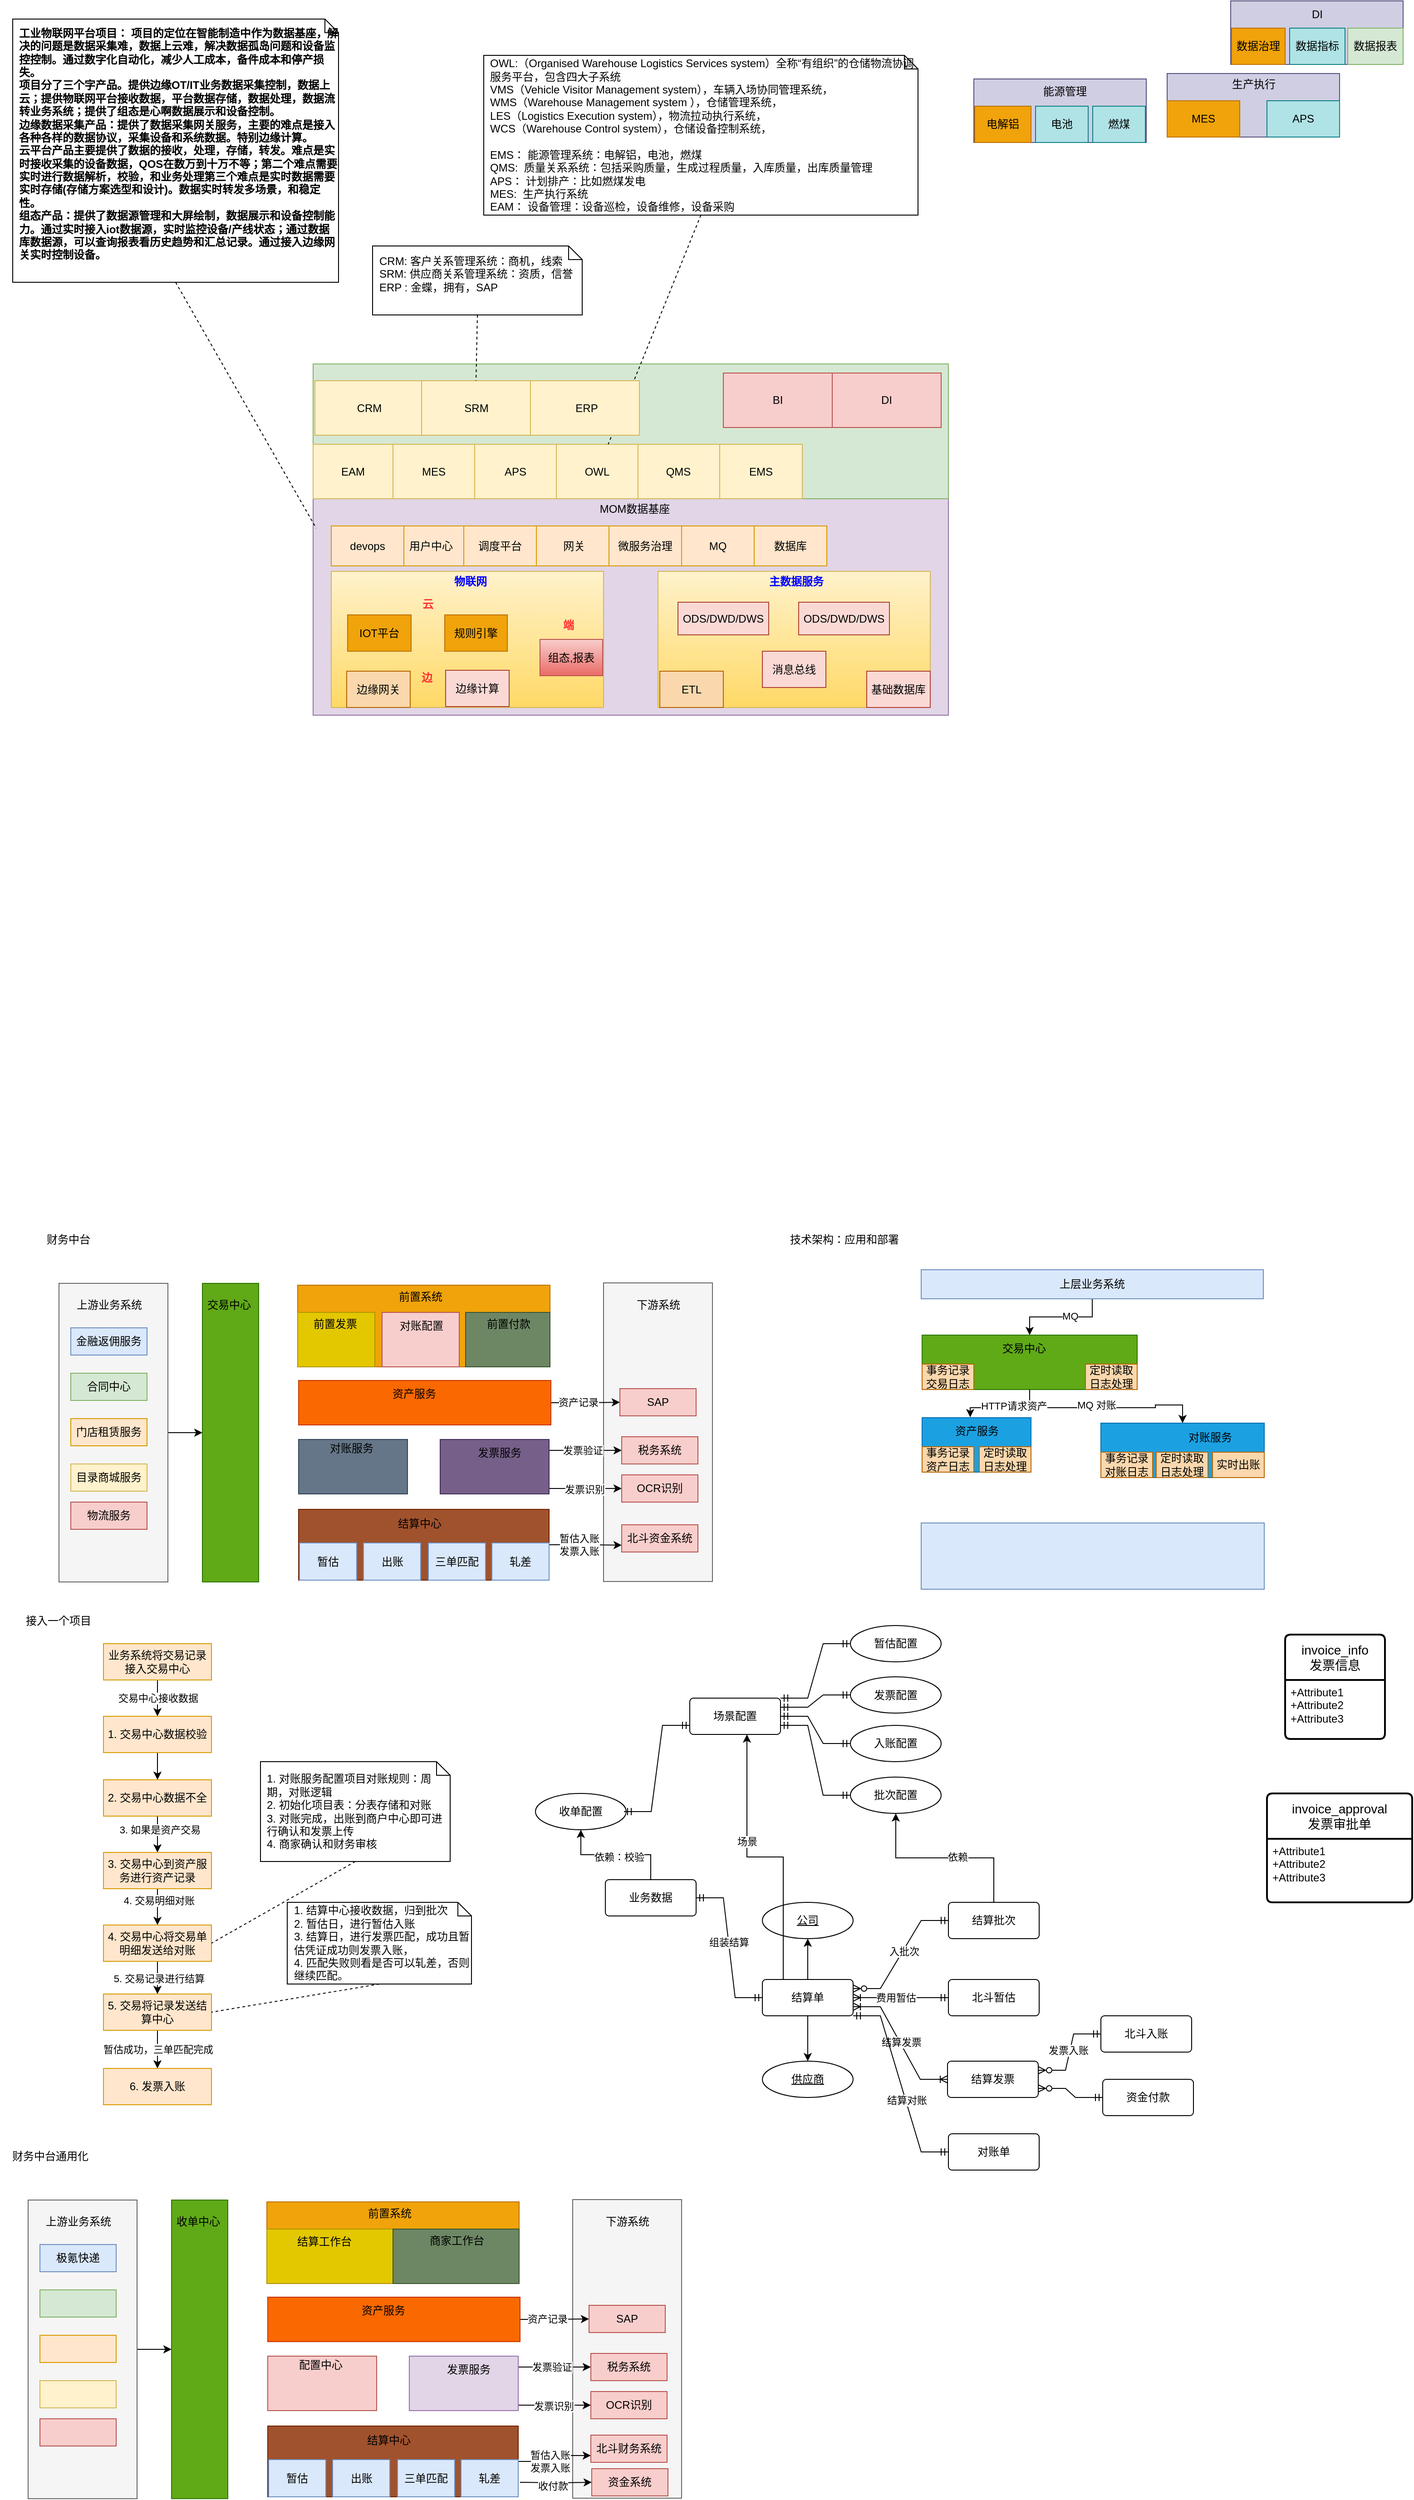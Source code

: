 <mxfile version="24.7.17">
  <diagram name="第 1 页" id="ucJ6enQ3myS1yw3ZkuCO">
    <mxGraphModel dx="763" dy="484" grid="1" gridSize="10" guides="1" tooltips="1" connect="1" arrows="1" fold="1" page="1" pageScale="1" pageWidth="827" pageHeight="1169" math="0" shadow="0">
      <root>
        <mxCell id="0" />
        <mxCell id="1" parent="0" />
        <mxCell id="1rxhkEu7ZFzacFnzr0Hv-2" value="" style="rounded=0;whiteSpace=wrap;html=1;fillColor=#f5f5f5;fontColor=#333333;strokeColor=#666666;" parent="1" vertex="1">
          <mxGeometry x="672" y="1432.5" width="120" height="329" as="geometry" />
        </mxCell>
        <mxCell id="74LUju0W-xpcsgV9gZzd-70" value="" style="rounded=0;whiteSpace=wrap;html=1;fillColor=#e1d5e7;strokeColor=#9673a6;" parent="1" vertex="1">
          <mxGeometry x="352" y="568.5" width="700" height="238.5" as="geometry" />
        </mxCell>
        <mxCell id="74LUju0W-xpcsgV9gZzd-16" value="" style="rounded=0;whiteSpace=wrap;html=1;fillColor=#fff2cc;gradientColor=#ffd966;strokeColor=#d6b656;" parent="1" vertex="1">
          <mxGeometry x="372" y="648.5" width="300" height="150" as="geometry" />
        </mxCell>
        <mxCell id="74LUju0W-xpcsgV9gZzd-17" value="&lt;b&gt;&lt;font color=&quot;#0000ff&quot;&gt;物联网&lt;/font&gt;&lt;/b&gt;" style="text;html=1;align=center;verticalAlign=middle;resizable=0;points=[];autosize=1;strokeColor=none;fillColor=none;" parent="1" vertex="1">
          <mxGeometry x="495" y="644.5" width="60" height="30" as="geometry" />
        </mxCell>
        <mxCell id="74LUju0W-xpcsgV9gZzd-18" value="" style="rounded=0;whiteSpace=wrap;html=1;fillColor=#d0cee2;strokeColor=#56517e;" parent="1" vertex="1">
          <mxGeometry x="1293" y="100" width="190" height="70" as="geometry" />
        </mxCell>
        <mxCell id="74LUju0W-xpcsgV9gZzd-19" value="生产执行" style="text;html=1;align=center;verticalAlign=middle;resizable=0;points=[];autosize=1;strokeColor=none;fillColor=none;" parent="1" vertex="1">
          <mxGeometry x="1353" y="97" width="70" height="30" as="geometry" />
        </mxCell>
        <mxCell id="74LUju0W-xpcsgV9gZzd-20" value="MES" style="rounded=0;whiteSpace=wrap;html=1;fillColor=#f0a30a;fontColor=#000000;strokeColor=#BD7000;" parent="1" vertex="1">
          <mxGeometry x="1293" y="130" width="80" height="40" as="geometry" />
        </mxCell>
        <mxCell id="74LUju0W-xpcsgV9gZzd-21" value="APS" style="rounded=0;whiteSpace=wrap;html=1;fillColor=#b0e3e6;strokeColor=#0e8088;" parent="1" vertex="1">
          <mxGeometry x="1403" y="130" width="80" height="40" as="geometry" />
        </mxCell>
        <mxCell id="74LUju0W-xpcsgV9gZzd-22" value="边缘网关" style="rounded=0;whiteSpace=wrap;html=1;fillColor=#fad7ac;strokeColor=#b46504;" parent="1" vertex="1">
          <mxGeometry x="389" y="758.5" width="70" height="40" as="geometry" />
        </mxCell>
        <mxCell id="74LUju0W-xpcsgV9gZzd-23" value="边缘计算" style="rounded=0;whiteSpace=wrap;html=1;fillColor=#fad9d5;strokeColor=#ae4132;" parent="1" vertex="1">
          <mxGeometry x="498" y="757.5" width="70" height="40" as="geometry" />
        </mxCell>
        <mxCell id="74LUju0W-xpcsgV9gZzd-24" value="IOT平台" style="rounded=0;whiteSpace=wrap;html=1;fillColor=#f0a30a;fontColor=#000000;strokeColor=#BD7000;" parent="1" vertex="1">
          <mxGeometry x="390" y="696.5" width="70" height="40" as="geometry" />
        </mxCell>
        <mxCell id="74LUju0W-xpcsgV9gZzd-25" value="规则引擎" style="rounded=0;whiteSpace=wrap;html=1;fillColor=#f0a30a;fontColor=#000000;strokeColor=#BD7000;" parent="1" vertex="1">
          <mxGeometry x="497" y="696.5" width="69" height="40" as="geometry" />
        </mxCell>
        <mxCell id="74LUju0W-xpcsgV9gZzd-26" value="组态,报表" style="rounded=0;whiteSpace=wrap;html=1;fillColor=#f8cecc;strokeColor=#b85450;gradientColor=#ea6b66;" parent="1" vertex="1">
          <mxGeometry x="602" y="723.5" width="69" height="40" as="geometry" />
        </mxCell>
        <mxCell id="74LUju0W-xpcsgV9gZzd-31" value="&lt;font color=&quot;#ff3333&quot;&gt;&lt;b&gt;云&lt;/b&gt;&lt;/font&gt;" style="text;html=1;align=center;verticalAlign=middle;resizable=0;points=[];autosize=1;strokeColor=none;fillColor=none;" parent="1" vertex="1">
          <mxGeometry x="457.5" y="669.5" width="40" height="30" as="geometry" />
        </mxCell>
        <mxCell id="74LUju0W-xpcsgV9gZzd-32" value="&lt;font color=&quot;#ff3333&quot;&gt;&lt;b&gt;边&lt;/b&gt;&lt;/font&gt;" style="text;html=1;align=center;verticalAlign=middle;resizable=0;points=[];autosize=1;strokeColor=none;fillColor=none;" parent="1" vertex="1">
          <mxGeometry x="457" y="750.5" width="40" height="30" as="geometry" />
        </mxCell>
        <mxCell id="74LUju0W-xpcsgV9gZzd-33" value="&lt;font color=&quot;#ff3333&quot;&gt;&lt;b&gt;端&lt;/b&gt;&lt;/font&gt;" style="text;html=1;align=center;verticalAlign=middle;resizable=0;points=[];autosize=1;strokeColor=none;fillColor=none;" parent="1" vertex="1">
          <mxGeometry x="613" y="692.5" width="40" height="30" as="geometry" />
        </mxCell>
        <mxCell id="74LUju0W-xpcsgV9gZzd-55" value="" style="rounded=0;whiteSpace=wrap;html=1;fillColor=#d0cee2;strokeColor=#56517e;" parent="1" vertex="1">
          <mxGeometry x="1080" y="106" width="190" height="70" as="geometry" />
        </mxCell>
        <mxCell id="74LUju0W-xpcsgV9gZzd-56" value="能源管理" style="text;html=1;align=center;verticalAlign=middle;resizable=0;points=[];autosize=1;strokeColor=none;fillColor=none;" parent="1" vertex="1">
          <mxGeometry x="1145" y="105" width="70" height="30" as="geometry" />
        </mxCell>
        <mxCell id="74LUju0W-xpcsgV9gZzd-57" value="电解铝" style="rounded=0;whiteSpace=wrap;html=1;fillColor=#f0a30a;fontColor=#000000;strokeColor=#BD7000;" parent="1" vertex="1">
          <mxGeometry x="1081" y="136" width="62" height="40" as="geometry" />
        </mxCell>
        <mxCell id="74LUju0W-xpcsgV9gZzd-58" value="电池" style="rounded=0;whiteSpace=wrap;html=1;fillColor=#b0e3e6;strokeColor=#0e8088;" parent="1" vertex="1">
          <mxGeometry x="1148" y="136" width="58" height="40" as="geometry" />
        </mxCell>
        <mxCell id="74LUju0W-xpcsgV9gZzd-59" value="" style="rounded=0;whiteSpace=wrap;html=1;fillColor=#fff2cc;gradientColor=#ffd966;strokeColor=#d6b656;" parent="1" vertex="1">
          <mxGeometry x="732" y="648.5" width="300" height="150" as="geometry" />
        </mxCell>
        <mxCell id="74LUju0W-xpcsgV9gZzd-60" value="&lt;b&gt;&lt;font color=&quot;#0000ff&quot;&gt;主数据服务&lt;/font&gt;&lt;/b&gt;" style="text;html=1;align=center;verticalAlign=middle;resizable=0;points=[];autosize=1;strokeColor=none;fillColor=none;" parent="1" vertex="1">
          <mxGeometry x="844" y="644.5" width="80" height="30" as="geometry" />
        </mxCell>
        <mxCell id="74LUju0W-xpcsgV9gZzd-61" value="ETL" style="rounded=0;whiteSpace=wrap;html=1;fillColor=#fad7ac;strokeColor=#b46504;" parent="1" vertex="1">
          <mxGeometry x="734" y="758.5" width="70" height="40" as="geometry" />
        </mxCell>
        <mxCell id="74LUju0W-xpcsgV9gZzd-62" value="基础数据库" style="rounded=0;whiteSpace=wrap;html=1;fillColor=#fad9d5;strokeColor=#ae4132;" parent="1" vertex="1">
          <mxGeometry x="962" y="758.5" width="70" height="40" as="geometry" />
        </mxCell>
        <mxCell id="74LUju0W-xpcsgV9gZzd-69" value="消息总线" style="rounded=0;whiteSpace=wrap;html=1;fillColor=#fad9d5;strokeColor=#ae4132;" parent="1" vertex="1">
          <mxGeometry x="847" y="736.5" width="70" height="40" as="geometry" />
        </mxCell>
        <mxCell id="74LUju0W-xpcsgV9gZzd-71" value="MOM数据基座" style="text;html=1;align=center;verticalAlign=middle;resizable=0;points=[];autosize=1;strokeColor=none;fillColor=none;" parent="1" vertex="1">
          <mxGeometry x="656" y="564.5" width="100" height="30" as="geometry" />
        </mxCell>
        <mxCell id="74LUju0W-xpcsgV9gZzd-73" value="ODS/DWD/DWS" style="rounded=0;whiteSpace=wrap;html=1;fillColor=#fad9d5;strokeColor=#ae4132;" parent="1" vertex="1">
          <mxGeometry x="754" y="682.5" width="100" height="36" as="geometry" />
        </mxCell>
        <mxCell id="74LUju0W-xpcsgV9gZzd-75" value="" style="rounded=0;whiteSpace=wrap;html=1;fillColor=#d0cee2;strokeColor=#56517e;" parent="1" vertex="1">
          <mxGeometry x="1363" y="20" width="190" height="70" as="geometry" />
        </mxCell>
        <mxCell id="74LUju0W-xpcsgV9gZzd-76" value="DI" style="text;html=1;align=center;verticalAlign=middle;resizable=0;points=[];autosize=1;strokeColor=none;fillColor=none;" parent="1" vertex="1">
          <mxGeometry x="1438" y="20" width="40" height="30" as="geometry" />
        </mxCell>
        <mxCell id="74LUju0W-xpcsgV9gZzd-77" value="数据治理" style="rounded=0;whiteSpace=wrap;html=1;fillColor=#f0a30a;fontColor=#000000;strokeColor=#BD7000;" parent="1" vertex="1">
          <mxGeometry x="1364" y="50" width="59" height="40" as="geometry" />
        </mxCell>
        <mxCell id="74LUju0W-xpcsgV9gZzd-78" value="数据指标" style="rounded=0;whiteSpace=wrap;html=1;fillColor=#b0e3e6;strokeColor=#0e8088;" parent="1" vertex="1">
          <mxGeometry x="1428" y="50" width="61" height="40" as="geometry" />
        </mxCell>
        <mxCell id="74LUju0W-xpcsgV9gZzd-79" value="ODS/DWD/DWS" style="rounded=0;whiteSpace=wrap;html=1;fillColor=#fad9d5;strokeColor=#ae4132;" parent="1" vertex="1">
          <mxGeometry x="887" y="682.5" width="100" height="36" as="geometry" />
        </mxCell>
        <mxCell id="YK3TF0yHfjnwqOC-v7o8-1" value="数据报表" style="rounded=0;whiteSpace=wrap;html=1;fillColor=#d5e8d4;strokeColor=#82b366;" parent="1" vertex="1">
          <mxGeometry x="1492" y="50" width="61" height="40" as="geometry" />
        </mxCell>
        <mxCell id="YK3TF0yHfjnwqOC-v7o8-11" style="edgeStyle=orthogonalEdgeStyle;rounded=0;orthogonalLoop=1;jettySize=auto;html=1;entryX=0;entryY=0.5;entryDx=0;entryDy=0;" parent="1" source="YK3TF0yHfjnwqOC-v7o8-2" target="YK3TF0yHfjnwqOC-v7o8-9" edge="1">
          <mxGeometry relative="1" as="geometry" />
        </mxCell>
        <mxCell id="YK3TF0yHfjnwqOC-v7o8-2" value="" style="rounded=0;whiteSpace=wrap;html=1;fillColor=#f5f5f5;fontColor=#333333;strokeColor=#666666;" parent="1" vertex="1">
          <mxGeometry x="72" y="1433" width="120" height="329" as="geometry" />
        </mxCell>
        <mxCell id="YK3TF0yHfjnwqOC-v7o8-3" value="财务中台" style="text;html=1;align=center;verticalAlign=middle;resizable=0;points=[];autosize=1;strokeColor=none;fillColor=none;" parent="1" vertex="1">
          <mxGeometry x="47" y="1370" width="70" height="30" as="geometry" />
        </mxCell>
        <mxCell id="YK3TF0yHfjnwqOC-v7o8-4" value="上游业务系统" style="text;html=1;align=center;verticalAlign=middle;resizable=0;points=[];autosize=1;strokeColor=none;fillColor=none;" parent="1" vertex="1">
          <mxGeometry x="77" y="1442" width="100" height="30" as="geometry" />
        </mxCell>
        <mxCell id="YK3TF0yHfjnwqOC-v7o8-5" value="金融返佣服务" style="rounded=0;whiteSpace=wrap;html=1;fillColor=#dae8fc;strokeColor=#6c8ebf;" parent="1" vertex="1">
          <mxGeometry x="85" y="1482" width="84" height="30" as="geometry" />
        </mxCell>
        <mxCell id="YK3TF0yHfjnwqOC-v7o8-6" value="合同中心" style="rounded=0;whiteSpace=wrap;html=1;fillColor=#d5e8d4;strokeColor=#82b366;" parent="1" vertex="1">
          <mxGeometry x="85" y="1532" width="84" height="30" as="geometry" />
        </mxCell>
        <mxCell id="YK3TF0yHfjnwqOC-v7o8-7" value="门店租赁服务" style="rounded=0;whiteSpace=wrap;html=1;fillColor=#ffe6cc;strokeColor=#d79b00;" parent="1" vertex="1">
          <mxGeometry x="85" y="1582" width="84" height="30" as="geometry" />
        </mxCell>
        <mxCell id="YK3TF0yHfjnwqOC-v7o8-8" value="目录商城服务" style="rounded=0;whiteSpace=wrap;html=1;fillColor=#fff2cc;strokeColor=#d6b656;" parent="1" vertex="1">
          <mxGeometry x="85" y="1632" width="84" height="30" as="geometry" />
        </mxCell>
        <mxCell id="YK3TF0yHfjnwqOC-v7o8-9" value="" style="rounded=0;whiteSpace=wrap;html=1;fillColor=#60a917;strokeColor=#2D7600;fontColor=#ffffff;" parent="1" vertex="1">
          <mxGeometry x="230" y="1433" width="62" height="329" as="geometry" />
        </mxCell>
        <mxCell id="YK3TF0yHfjnwqOC-v7o8-10" value="交易中心" style="text;html=1;align=center;verticalAlign=middle;resizable=0;points=[];autosize=1;strokeColor=none;fillColor=none;" parent="1" vertex="1">
          <mxGeometry x="224" y="1442" width="70" height="30" as="geometry" />
        </mxCell>
        <mxCell id="YK3TF0yHfjnwqOC-v7o8-12" value="物流服务" style="rounded=0;whiteSpace=wrap;html=1;fillColor=#f8cecc;strokeColor=#b85450;" parent="1" vertex="1">
          <mxGeometry x="85" y="1674" width="84" height="30" as="geometry" />
        </mxCell>
        <mxCell id="1rxhkEu7ZFzacFnzr0Hv-5" style="edgeStyle=orthogonalEdgeStyle;rounded=0;orthogonalLoop=1;jettySize=auto;html=1;entryX=0;entryY=0.5;entryDx=0;entryDy=0;" parent="1" source="YK3TF0yHfjnwqOC-v7o8-13" target="1rxhkEu7ZFzacFnzr0Hv-4" edge="1">
          <mxGeometry relative="1" as="geometry" />
        </mxCell>
        <mxCell id="1rxhkEu7ZFzacFnzr0Hv-6" value="资产记录" style="edgeLabel;html=1;align=center;verticalAlign=middle;resizable=0;points=[];" parent="1rxhkEu7ZFzacFnzr0Hv-5" vertex="1" connectable="0">
          <mxGeometry x="-0.216" y="2" relative="1" as="geometry">
            <mxPoint y="1" as="offset" />
          </mxGeometry>
        </mxCell>
        <mxCell id="YK3TF0yHfjnwqOC-v7o8-13" value="" style="rounded=0;whiteSpace=wrap;html=1;fillColor=#fa6800;fontColor=#000000;strokeColor=#C73500;" parent="1" vertex="1">
          <mxGeometry x="336" y="1540" width="278" height="49" as="geometry" />
        </mxCell>
        <mxCell id="YK3TF0yHfjnwqOC-v7o8-14" value="资产服务" style="text;html=1;align=center;verticalAlign=middle;resizable=0;points=[];autosize=1;strokeColor=none;fillColor=none;" parent="1" vertex="1">
          <mxGeometry x="428" y="1540" width="70" height="30" as="geometry" />
        </mxCell>
        <mxCell id="YK3TF0yHfjnwqOC-v7o8-15" value="" style="rounded=0;whiteSpace=wrap;html=1;fillColor=#f0a30a;fontColor=#000000;strokeColor=#BD7000;" parent="1" vertex="1">
          <mxGeometry x="335" y="1435" width="278" height="90" as="geometry" />
        </mxCell>
        <mxCell id="YK3TF0yHfjnwqOC-v7o8-16" value="前置系统" style="text;html=1;align=center;verticalAlign=middle;resizable=0;points=[];autosize=1;strokeColor=none;fillColor=none;" parent="1" vertex="1">
          <mxGeometry x="435" y="1433" width="70" height="30" as="geometry" />
        </mxCell>
        <mxCell id="1rxhkEu7ZFzacFnzr0Hv-14" style="edgeStyle=orthogonalEdgeStyle;rounded=0;orthogonalLoop=1;jettySize=auto;html=1;entryX=0;entryY=0.75;entryDx=0;entryDy=0;" parent="1" source="YK3TF0yHfjnwqOC-v7o8-17" target="1rxhkEu7ZFzacFnzr0Hv-13" edge="1">
          <mxGeometry relative="1" as="geometry" />
        </mxCell>
        <mxCell id="1rxhkEu7ZFzacFnzr0Hv-15" value="暂估入账&lt;div&gt;发票入账&lt;/div&gt;" style="edgeLabel;html=1;align=center;verticalAlign=middle;resizable=0;points=[];" parent="1rxhkEu7ZFzacFnzr0Hv-14" vertex="1" connectable="0">
          <mxGeometry x="-0.354" relative="1" as="geometry">
            <mxPoint x="7" as="offset" />
          </mxGeometry>
        </mxCell>
        <mxCell id="YK3TF0yHfjnwqOC-v7o8-17" value="" style="rounded=0;whiteSpace=wrap;html=1;fillColor=#a0522d;fontColor=#ffffff;strokeColor=#6D1F00;" parent="1" vertex="1">
          <mxGeometry x="336" y="1682" width="276" height="78" as="geometry" />
        </mxCell>
        <mxCell id="YK3TF0yHfjnwqOC-v7o8-18" value="" style="rounded=0;whiteSpace=wrap;html=1;fillColor=#e3c800;fontColor=#000000;strokeColor=#B09500;" parent="1" vertex="1">
          <mxGeometry x="335" y="1465" width="85" height="60" as="geometry" />
        </mxCell>
        <mxCell id="YK3TF0yHfjnwqOC-v7o8-19" value="前置发票" style="text;html=1;align=center;verticalAlign=middle;resizable=0;points=[];autosize=1;strokeColor=none;fillColor=none;" parent="1" vertex="1">
          <mxGeometry x="341" y="1463" width="70" height="30" as="geometry" />
        </mxCell>
        <mxCell id="YK3TF0yHfjnwqOC-v7o8-20" value="" style="rounded=0;whiteSpace=wrap;html=1;fillColor=#6d8764;fontColor=#ffffff;strokeColor=#3A5431;" parent="1" vertex="1">
          <mxGeometry x="520" y="1465" width="93" height="60" as="geometry" />
        </mxCell>
        <mxCell id="YK3TF0yHfjnwqOC-v7o8-21" value="前置付款" style="text;html=1;align=center;verticalAlign=middle;resizable=0;points=[];autosize=1;strokeColor=none;fillColor=none;" parent="1" vertex="1">
          <mxGeometry x="532" y="1463" width="70" height="30" as="geometry" />
        </mxCell>
        <mxCell id="YK3TF0yHfjnwqOC-v7o8-22" value="" style="rounded=0;whiteSpace=wrap;html=1;fillColor=#647687;fontColor=#ffffff;strokeColor=#314354;" parent="1" vertex="1">
          <mxGeometry x="336" y="1605" width="120" height="60" as="geometry" />
        </mxCell>
        <mxCell id="YK3TF0yHfjnwqOC-v7o8-23" value="对账服务" style="text;html=1;align=center;verticalAlign=middle;resizable=0;points=[];autosize=1;strokeColor=none;fillColor=none;" parent="1" vertex="1">
          <mxGeometry x="359" y="1600" width="70" height="30" as="geometry" />
        </mxCell>
        <mxCell id="1rxhkEu7ZFzacFnzr0Hv-8" style="edgeStyle=orthogonalEdgeStyle;rounded=0;orthogonalLoop=1;jettySize=auto;html=1;entryX=0;entryY=0.5;entryDx=0;entryDy=0;" parent="1" source="YK3TF0yHfjnwqOC-v7o8-24" target="1rxhkEu7ZFzacFnzr0Hv-7" edge="1">
          <mxGeometry relative="1" as="geometry">
            <Array as="points">
              <mxPoint x="630" y="1617" />
              <mxPoint x="630" y="1617" />
            </Array>
          </mxGeometry>
        </mxCell>
        <mxCell id="1rxhkEu7ZFzacFnzr0Hv-9" value="发票验证" style="edgeLabel;html=1;align=center;verticalAlign=middle;resizable=0;points=[];" parent="1rxhkEu7ZFzacFnzr0Hv-8" vertex="1" connectable="0">
          <mxGeometry x="0.05" relative="1" as="geometry">
            <mxPoint x="-5" as="offset" />
          </mxGeometry>
        </mxCell>
        <mxCell id="1rxhkEu7ZFzacFnzr0Hv-11" style="edgeStyle=orthogonalEdgeStyle;rounded=0;orthogonalLoop=1;jettySize=auto;html=1;entryX=0;entryY=0.5;entryDx=0;entryDy=0;" parent="1" source="YK3TF0yHfjnwqOC-v7o8-24" target="1rxhkEu7ZFzacFnzr0Hv-10" edge="1">
          <mxGeometry relative="1" as="geometry">
            <Array as="points">
              <mxPoint x="630" y="1659" />
              <mxPoint x="630" y="1659" />
            </Array>
          </mxGeometry>
        </mxCell>
        <mxCell id="1rxhkEu7ZFzacFnzr0Hv-12" value="发票识别" style="edgeLabel;html=1;align=center;verticalAlign=middle;resizable=0;points=[];" parent="1rxhkEu7ZFzacFnzr0Hv-11" vertex="1" connectable="0">
          <mxGeometry x="0.1" y="-1" relative="1" as="geometry">
            <mxPoint x="-5" as="offset" />
          </mxGeometry>
        </mxCell>
        <mxCell id="YK3TF0yHfjnwqOC-v7o8-24" value="" style="rounded=0;whiteSpace=wrap;html=1;fillColor=#76608a;fontColor=#ffffff;strokeColor=#432D57;" parent="1" vertex="1">
          <mxGeometry x="492" y="1605" width="120" height="60" as="geometry" />
        </mxCell>
        <mxCell id="YK3TF0yHfjnwqOC-v7o8-25" value="发票服务" style="text;html=1;align=center;verticalAlign=middle;resizable=0;points=[];autosize=1;strokeColor=none;fillColor=none;" parent="1" vertex="1">
          <mxGeometry x="522" y="1605" width="70" height="30" as="geometry" />
        </mxCell>
        <mxCell id="YK3TF0yHfjnwqOC-v7o8-26" value="结算中心" style="text;html=1;align=center;verticalAlign=middle;resizable=0;points=[];autosize=1;strokeColor=none;fillColor=none;" parent="1" vertex="1">
          <mxGeometry x="434" y="1683" width="70" height="30" as="geometry" />
        </mxCell>
        <mxCell id="deLBg8jlPW3kkQXr_3VO-2" value="用户中心" style="rounded=0;whiteSpace=wrap;html=1;fillColor=#ffe6cc;strokeColor=#d79b00;" parent="1" vertex="1">
          <mxGeometry x="442" y="598.5" width="80" height="44" as="geometry" />
        </mxCell>
        <mxCell id="deLBg8jlPW3kkQXr_3VO-3" value="燃煤" style="rounded=0;whiteSpace=wrap;html=1;fillColor=#b0e3e6;strokeColor=#0e8088;" parent="1" vertex="1">
          <mxGeometry x="1211" y="136" width="58" height="40" as="geometry" />
        </mxCell>
        <mxCell id="deLBg8jlPW3kkQXr_3VO-4" value="调度平台" style="rounded=0;whiteSpace=wrap;html=1;fillColor=#ffe6cc;strokeColor=#d79b00;" parent="1" vertex="1">
          <mxGeometry x="518" y="598.5" width="80" height="44" as="geometry" />
        </mxCell>
        <mxCell id="deLBg8jlPW3kkQXr_3VO-5" value="&amp;nbsp;网关" style="rounded=0;whiteSpace=wrap;html=1;fillColor=#ffe6cc;strokeColor=#d79b00;" parent="1" vertex="1">
          <mxGeometry x="598" y="598.5" width="80" height="44" as="geometry" />
        </mxCell>
        <mxCell id="deLBg8jlPW3kkQXr_3VO-6" value="MQ" style="rounded=0;whiteSpace=wrap;html=1;fillColor=#ffe6cc;strokeColor=#d79b00;" parent="1" vertex="1">
          <mxGeometry x="758" y="598.5" width="80" height="44" as="geometry" />
        </mxCell>
        <mxCell id="deLBg8jlPW3kkQXr_3VO-7" value="devops" style="rounded=0;whiteSpace=wrap;html=1;fillColor=#ffe6cc;strokeColor=#d79b00;" parent="1" vertex="1">
          <mxGeometry x="372" y="598.5" width="80" height="44" as="geometry" />
        </mxCell>
        <mxCell id="deLBg8jlPW3kkQXr_3VO-8" value="数据库" style="rounded=0;whiteSpace=wrap;html=1;fillColor=#ffe6cc;strokeColor=#d79b00;" parent="1" vertex="1">
          <mxGeometry x="838" y="598.5" width="80" height="44" as="geometry" />
        </mxCell>
        <mxCell id="deLBg8jlPW3kkQXr_3VO-9" value="微服务治理" style="rounded=0;whiteSpace=wrap;html=1;fillColor=#ffe6cc;strokeColor=#d79b00;" parent="1" vertex="1">
          <mxGeometry x="678" y="598.5" width="80" height="44" as="geometry" />
        </mxCell>
        <mxCell id="deLBg8jlPW3kkQXr_3VO-10" value="" style="rounded=0;whiteSpace=wrap;html=1;fillColor=#d5e8d4;strokeColor=#82b366;" parent="1" vertex="1">
          <mxGeometry x="352" y="420" width="700" height="148.5" as="geometry" />
        </mxCell>
        <mxCell id="deLBg8jlPW3kkQXr_3VO-11" value="&lt;span style=&quot;text-wrap: nowrap;&quot;&gt;EAM&lt;/span&gt;" style="rounded=0;whiteSpace=wrap;html=1;fillColor=#fff2cc;strokeColor=#d6b656;" parent="1" vertex="1">
          <mxGeometry x="352" y="508.5" width="88" height="60" as="geometry" />
        </mxCell>
        <mxCell id="deLBg8jlPW3kkQXr_3VO-14" value="&lt;span style=&quot;text-wrap: nowrap;&quot;&gt;QMS&lt;/span&gt;" style="rounded=0;whiteSpace=wrap;html=1;fillColor=#fff2cc;strokeColor=#d6b656;" parent="1" vertex="1">
          <mxGeometry x="709" y="508.5" width="91" height="60" as="geometry" />
        </mxCell>
        <mxCell id="deLBg8jlPW3kkQXr_3VO-16" value="&lt;span style=&quot;text-wrap: nowrap;&quot;&gt;MES&lt;/span&gt;" style="rounded=0;whiteSpace=wrap;html=1;fillColor=#fff2cc;strokeColor=#d6b656;" parent="1" vertex="1">
          <mxGeometry x="440" y="508.5" width="90" height="60" as="geometry" />
        </mxCell>
        <mxCell id="deLBg8jlPW3kkQXr_3VO-18" value="&lt;span style=&quot;text-wrap: nowrap;&quot;&gt;APS&lt;/span&gt;" style="rounded=0;whiteSpace=wrap;html=1;fillColor=#fff2cc;strokeColor=#d6b656;" parent="1" vertex="1">
          <mxGeometry x="530" y="508.5" width="90" height="60" as="geometry" />
        </mxCell>
        <mxCell id="deLBg8jlPW3kkQXr_3VO-20" value="&lt;span style=&quot;text-wrap: nowrap;&quot;&gt;OWL&lt;/span&gt;" style="rounded=0;whiteSpace=wrap;html=1;fillColor=#fff2cc;strokeColor=#d6b656;" parent="1" vertex="1">
          <mxGeometry x="620" y="508.5" width="90" height="60" as="geometry" />
        </mxCell>
        <mxCell id="deLBg8jlPW3kkQXr_3VO-22" value="OWL:（Organised Warehouse Logistics Services system）全称“有组织”的仓储物流协调服务平台，包含四大子系统&#xa;VMS（Vehicle Visitor Management system），车辆入场协同管理系统，&#xa;WMS（Warehouse Management system ），仓储管理系统，&#xa;LES（Logistics Execution system），物流拉动执行系统，&#xa;WCS（Warehouse Control system），仓储设备控制系统，&#xa;&#xa;EMS： 能源管理系统：电解铝，电池，燃煤&#xa;QMS:  质量关系系统：包括采购质量，生成过程质量，入库质量，出库质量管理&#xa;APS： 计划排产：比如燃煤发电&#xa;MES:  生产执行系统&#xa;EAM： 设备管理：设备巡检，设备维修，设备采购" style="shape=note;size=15;spacingLeft=5;align=left;whiteSpace=wrap;" parent="1" vertex="1">
          <mxGeometry x="540" y="80" width="478.5" height="176" as="geometry" />
        </mxCell>
        <mxCell id="deLBg8jlPW3kkQXr_3VO-23" value="" style="edgeStyle=none;html=1;endArrow=none;rounded=0;labelBackgroundColor=none;dashed=1;exitX=0.5;exitY=1;exitDx=0;exitDy=0;exitPerimeter=0;" parent="1" source="deLBg8jlPW3kkQXr_3VO-22" target="deLBg8jlPW3kkQXr_3VO-20" edge="1">
          <mxGeometry relative="1" as="geometry">
            <mxPoint x="1172" y="518.5" as="targetPoint" />
            <mxPoint x="1483" y="478.5" as="sourcePoint" />
          </mxGeometry>
        </mxCell>
        <mxCell id="AOYH0ofomih47d9FnGEl-1" value="CRM" style="rounded=0;whiteSpace=wrap;html=1;fillColor=#fff2cc;strokeColor=#d6b656;" parent="1" vertex="1">
          <mxGeometry x="354" y="438.5" width="120" height="60" as="geometry" />
        </mxCell>
        <mxCell id="AOYH0ofomih47d9FnGEl-2" value="SRM" style="rounded=0;whiteSpace=wrap;html=1;fillColor=#fff2cc;strokeColor=#d6b656;" parent="1" vertex="1">
          <mxGeometry x="471.5" y="438.5" width="120" height="60" as="geometry" />
        </mxCell>
        <mxCell id="AOYH0ofomih47d9FnGEl-3" value="" style="rounded=0;whiteSpace=wrap;html=1;fillColor=#fff2cc;strokeColor=#d6b656;" parent="1" vertex="1">
          <mxGeometry x="591.5" y="438.5" width="120" height="60" as="geometry" />
        </mxCell>
        <mxCell id="AOYH0ofomih47d9FnGEl-4" value="ERP" style="text;html=1;align=center;verticalAlign=middle;resizable=0;points=[];autosize=1;strokeColor=none;fillColor=none;" parent="1" vertex="1">
          <mxGeometry x="628" y="453.5" width="50" height="30" as="geometry" />
        </mxCell>
        <mxCell id="AOYH0ofomih47d9FnGEl-7" value="工业物联网平台项目： 项目的定位在智能制造中作为数据基座，解决的问题是数据采集难，数据上云难，解决数据孤岛问题和设备监控控制。通过数字化自动化，减少人工成本，备件成本和停产损失。&#xa;项目分了三个字产品。提供边缘OT/IT业务数据采集控制，数据上云；提供物联网平台接收数据，平台数据存储，数据处理，数据流转业务系统；提供了组态是心啊数据展示和设备控制。&#xa;边缘数据采集产品：提供了数据采集网关服务，主要的难点是接入各种各样的数据协议，采集设备和系统数据。特别边缘计算。&#xa;云平台产品主要提供了数据的接收，处理，存储，转发。难点是实时接收采集的设备数据，QOS在数万到十万不等；第二个难点需要实时进行数据解析，校验，和业务处理第三个难点是实时数据需要实时存储(存储方案选型和设计)。数据实时转发多场景，和稳定性。&#xa;组态产品：提供了数据源管理和大屏绘制，数据展示和设备控制能力。通过实时接入iot数据源，实时监控设备/产线状态；通过数据库数据源，可以查询报表看历史趋势和汇总记录。通过接入边缘网关实时控制设备。&#xa;" style="shape=note;size=15;spacingLeft=5;align=left;whiteSpace=wrap;fontStyle=1" parent="1" vertex="1">
          <mxGeometry x="21" y="40" width="359" height="290" as="geometry" />
        </mxCell>
        <mxCell id="AOYH0ofomih47d9FnGEl-8" value="CRM: 客户关系管理系统：商机，线索&#xa;SRM: 供应商关系管理系统：资质，信誉&#xa;ERP : 金蝶，拥有，SAP&#xa;" style="shape=note;size=15;spacingLeft=5;align=left;whiteSpace=wrap;" parent="1" vertex="1">
          <mxGeometry x="417.5" y="290" width="231" height="76" as="geometry" />
        </mxCell>
        <mxCell id="AOYH0ofomih47d9FnGEl-9" value="" style="edgeStyle=none;html=1;endArrow=none;rounded=0;labelBackgroundColor=none;dashed=1;exitX=0.5;exitY=1;entryX=0.5;entryY=0;entryDx=0;entryDy=0;" parent="1" source="AOYH0ofomih47d9FnGEl-8" target="AOYH0ofomih47d9FnGEl-2" edge="1">
          <mxGeometry relative="1" as="geometry">
            <mxPoint x="120" y="615" as="targetPoint" />
          </mxGeometry>
        </mxCell>
        <mxCell id="AOYH0ofomih47d9FnGEl-10" value="BI" style="rounded=0;whiteSpace=wrap;html=1;fillColor=#f8cecc;strokeColor=#b85450;" parent="1" vertex="1">
          <mxGeometry x="804" y="430" width="120" height="60" as="geometry" />
        </mxCell>
        <mxCell id="2Ufif9IzzFKeSmk-fhTN-1" value="&lt;span style=&quot;text-wrap: nowrap;&quot;&gt;EMS&lt;/span&gt;" style="rounded=0;whiteSpace=wrap;html=1;fillColor=#fff2cc;strokeColor=#d6b656;" parent="1" vertex="1">
          <mxGeometry x="800" y="508.5" width="91" height="60" as="geometry" />
        </mxCell>
        <mxCell id="2Ufif9IzzFKeSmk-fhTN-2" value="" style="edgeStyle=none;html=1;endArrow=none;rounded=0;labelBackgroundColor=none;dashed=1;exitX=0.5;exitY=1;entryX=0.005;entryY=0.137;entryDx=0;entryDy=0;exitDx=0;exitDy=0;exitPerimeter=0;entryPerimeter=0;" parent="1" source="AOYH0ofomih47d9FnGEl-7" target="74LUju0W-xpcsgV9gZzd-70" edge="1">
          <mxGeometry relative="1" as="geometry">
            <mxPoint x="169" y="736.5" as="targetPoint" />
            <mxPoint x="231" y="394.5" as="sourcePoint" />
          </mxGeometry>
        </mxCell>
        <mxCell id="2Ufif9IzzFKeSmk-fhTN-3" value="DI" style="rounded=0;whiteSpace=wrap;html=1;fillColor=#f8cecc;strokeColor=#b85450;" parent="1" vertex="1">
          <mxGeometry x="924" y="430" width="120" height="60" as="geometry" />
        </mxCell>
        <mxCell id="1rxhkEu7ZFzacFnzr0Hv-3" value="下游系统" style="text;html=1;align=center;verticalAlign=middle;resizable=0;points=[];autosize=1;strokeColor=none;fillColor=none;" parent="1" vertex="1">
          <mxGeometry x="697" y="1442" width="70" height="30" as="geometry" />
        </mxCell>
        <mxCell id="1rxhkEu7ZFzacFnzr0Hv-4" value="SAP" style="rounded=0;whiteSpace=wrap;html=1;fillColor=#f8cecc;strokeColor=#b85450;" parent="1" vertex="1">
          <mxGeometry x="690" y="1549" width="84" height="30" as="geometry" />
        </mxCell>
        <mxCell id="1rxhkEu7ZFzacFnzr0Hv-7" value="税务系统" style="rounded=0;whiteSpace=wrap;html=1;fillColor=#f8cecc;strokeColor=#b85450;" parent="1" vertex="1">
          <mxGeometry x="692" y="1602" width="84" height="30" as="geometry" />
        </mxCell>
        <mxCell id="1rxhkEu7ZFzacFnzr0Hv-10" value="OCR识别" style="rounded=0;whiteSpace=wrap;html=1;fillColor=#f8cecc;strokeColor=#b85450;" parent="1" vertex="1">
          <mxGeometry x="692" y="1644" width="84" height="30" as="geometry" />
        </mxCell>
        <mxCell id="1rxhkEu7ZFzacFnzr0Hv-13" value="北斗资金系统" style="rounded=0;whiteSpace=wrap;html=1;fillColor=#f8cecc;strokeColor=#b85450;" parent="1" vertex="1">
          <mxGeometry x="692" y="1699" width="84" height="30" as="geometry" />
        </mxCell>
        <mxCell id="1rxhkEu7ZFzacFnzr0Hv-16" value="" style="rounded=0;whiteSpace=wrap;html=1;fillColor=#f8cecc;strokeColor=#b85450;" parent="1" vertex="1">
          <mxGeometry x="428" y="1465" width="85" height="60" as="geometry" />
        </mxCell>
        <mxCell id="1rxhkEu7ZFzacFnzr0Hv-17" value="对账配置" style="text;html=1;align=center;verticalAlign=middle;resizable=0;points=[];autosize=1;strokeColor=none;fillColor=none;" parent="1" vertex="1">
          <mxGeometry x="435.5" y="1465" width="70" height="30" as="geometry" />
        </mxCell>
        <mxCell id="1rxhkEu7ZFzacFnzr0Hv-20" value="暂估" style="rounded=0;whiteSpace=wrap;html=1;fillColor=#dae8fc;strokeColor=#6c8ebf;" parent="1" vertex="1">
          <mxGeometry x="337" y="1719" width="63" height="41" as="geometry" />
        </mxCell>
        <mxCell id="1rxhkEu7ZFzacFnzr0Hv-21" value="出账" style="rounded=0;whiteSpace=wrap;html=1;fillColor=#dae8fc;strokeColor=#6c8ebf;" parent="1" vertex="1">
          <mxGeometry x="407.5" y="1719" width="63" height="41" as="geometry" />
        </mxCell>
        <mxCell id="1rxhkEu7ZFzacFnzr0Hv-22" value="三单匹配" style="rounded=0;whiteSpace=wrap;html=1;fillColor=#dae8fc;strokeColor=#6c8ebf;" parent="1" vertex="1">
          <mxGeometry x="479" y="1719" width="63" height="41" as="geometry" />
        </mxCell>
        <mxCell id="1rxhkEu7ZFzacFnzr0Hv-23" value="轧差" style="rounded=0;whiteSpace=wrap;html=1;fillColor=#dae8fc;strokeColor=#6c8ebf;" parent="1" vertex="1">
          <mxGeometry x="549" y="1719" width="63" height="41" as="geometry" />
        </mxCell>
        <mxCell id="1rxhkEu7ZFzacFnzr0Hv-24" value="接入一个项目" style="text;html=1;align=center;verticalAlign=middle;resizable=0;points=[];autosize=1;strokeColor=none;fillColor=none;" parent="1" vertex="1">
          <mxGeometry x="21" y="1790" width="100" height="30" as="geometry" />
        </mxCell>
        <mxCell id="1rxhkEu7ZFzacFnzr0Hv-30" value="交易中心接收数据" style="edgeStyle=orthogonalEdgeStyle;rounded=0;orthogonalLoop=1;jettySize=auto;html=1;" parent="1" source="1rxhkEu7ZFzacFnzr0Hv-25" target="1rxhkEu7ZFzacFnzr0Hv-29" edge="1">
          <mxGeometry relative="1" as="geometry" />
        </mxCell>
        <mxCell id="1rxhkEu7ZFzacFnzr0Hv-25" value="业务系统将交易记录接入交易中心" style="rounded=0;whiteSpace=wrap;html=1;fillColor=#ffe6cc;strokeColor=#d79b00;" parent="1" vertex="1">
          <mxGeometry x="121" y="1830" width="119" height="40" as="geometry" />
        </mxCell>
        <mxCell id="1rxhkEu7ZFzacFnzr0Hv-32" value="" style="edgeStyle=orthogonalEdgeStyle;rounded=0;orthogonalLoop=1;jettySize=auto;html=1;" parent="1" source="1rxhkEu7ZFzacFnzr0Hv-29" target="1rxhkEu7ZFzacFnzr0Hv-31" edge="1">
          <mxGeometry relative="1" as="geometry" />
        </mxCell>
        <mxCell id="1rxhkEu7ZFzacFnzr0Hv-29" value="1. 交易中心数据校验" style="rounded=0;whiteSpace=wrap;html=1;fillColor=#ffe6cc;strokeColor=#d79b00;" parent="1" vertex="1">
          <mxGeometry x="121" y="1910" width="119" height="40" as="geometry" />
        </mxCell>
        <mxCell id="1rxhkEu7ZFzacFnzr0Hv-34" value="" style="edgeStyle=orthogonalEdgeStyle;rounded=0;orthogonalLoop=1;jettySize=auto;html=1;" parent="1" source="1rxhkEu7ZFzacFnzr0Hv-31" target="1rxhkEu7ZFzacFnzr0Hv-33" edge="1">
          <mxGeometry relative="1" as="geometry" />
        </mxCell>
        <mxCell id="1rxhkEu7ZFzacFnzr0Hv-35" value="3. 如果是资产交易" style="edgeLabel;html=1;align=center;verticalAlign=middle;resizable=0;points=[];" parent="1rxhkEu7ZFzacFnzr0Hv-34" vertex="1" connectable="0">
          <mxGeometry x="-0.25" y="2" relative="1" as="geometry">
            <mxPoint as="offset" />
          </mxGeometry>
        </mxCell>
        <mxCell id="1rxhkEu7ZFzacFnzr0Hv-31" value="2. 交易中心数据不全" style="rounded=0;whiteSpace=wrap;html=1;fillColor=#ffe6cc;strokeColor=#d79b00;" parent="1" vertex="1">
          <mxGeometry x="121" y="1980" width="119" height="40" as="geometry" />
        </mxCell>
        <mxCell id="1rxhkEu7ZFzacFnzr0Hv-37" value="" style="edgeStyle=orthogonalEdgeStyle;rounded=0;orthogonalLoop=1;jettySize=auto;html=1;" parent="1" source="1rxhkEu7ZFzacFnzr0Hv-33" target="1rxhkEu7ZFzacFnzr0Hv-36" edge="1">
          <mxGeometry relative="1" as="geometry" />
        </mxCell>
        <mxCell id="1rxhkEu7ZFzacFnzr0Hv-38" value="4. 交易明细对账" style="edgeLabel;html=1;align=center;verticalAlign=middle;resizable=0;points=[];" parent="1rxhkEu7ZFzacFnzr0Hv-37" vertex="1" connectable="0">
          <mxGeometry x="-0.35" y="1" relative="1" as="geometry">
            <mxPoint as="offset" />
          </mxGeometry>
        </mxCell>
        <mxCell id="1rxhkEu7ZFzacFnzr0Hv-33" value="3. 交易中心到资产服务进行资产记录" style="rounded=0;whiteSpace=wrap;html=1;fillColor=#ffe6cc;strokeColor=#d79b00;" parent="1" vertex="1">
          <mxGeometry x="121" y="2060" width="119" height="40" as="geometry" />
        </mxCell>
        <mxCell id="1rxhkEu7ZFzacFnzr0Hv-42" value="" style="edgeStyle=orthogonalEdgeStyle;rounded=0;orthogonalLoop=1;jettySize=auto;html=1;" parent="1" source="1rxhkEu7ZFzacFnzr0Hv-36" target="1rxhkEu7ZFzacFnzr0Hv-41" edge="1">
          <mxGeometry relative="1" as="geometry" />
        </mxCell>
        <mxCell id="1rxhkEu7ZFzacFnzr0Hv-43" value="5. 交易记录进行结算" style="edgeLabel;html=1;align=center;verticalAlign=middle;resizable=0;points=[];" parent="1rxhkEu7ZFzacFnzr0Hv-42" vertex="1" connectable="0">
          <mxGeometry x="0.2" y="1" relative="1" as="geometry">
            <mxPoint as="offset" />
          </mxGeometry>
        </mxCell>
        <mxCell id="1rxhkEu7ZFzacFnzr0Hv-36" value="4. 交易中心将交易单明细发送给对账" style="rounded=0;whiteSpace=wrap;html=1;fillColor=#ffe6cc;strokeColor=#d79b00;" parent="1" vertex="1">
          <mxGeometry x="121" y="2140" width="119" height="40" as="geometry" />
        </mxCell>
        <mxCell id="1rxhkEu7ZFzacFnzr0Hv-39" value="1. 对账服务配置项目对账规则：周期，对账逻辑&#xa;2. 初始化项目表：分表存储和对账&#xa;3. 对账完成，出账到商户中心即可进行确认和发票上传&#xa;4. 商家确认和财务审核" style="shape=note;size=15;spacingLeft=5;align=left;whiteSpace=wrap;" parent="1" vertex="1">
          <mxGeometry x="294" y="1960" width="209" height="110" as="geometry" />
        </mxCell>
        <mxCell id="1rxhkEu7ZFzacFnzr0Hv-40" value="" style="edgeStyle=none;html=1;endArrow=none;rounded=0;labelBackgroundColor=none;dashed=1;exitX=0.5;exitY=1;entryX=1;entryY=0.5;entryDx=0;entryDy=0;" parent="1" source="1rxhkEu7ZFzacFnzr0Hv-39" target="1rxhkEu7ZFzacFnzr0Hv-36" edge="1">
          <mxGeometry relative="1" as="geometry">
            <mxPoint x="401" y="2160" as="targetPoint" />
          </mxGeometry>
        </mxCell>
        <mxCell id="1rxhkEu7ZFzacFnzr0Hv-48" value="暂估成功，三单匹配完成" style="edgeStyle=orthogonalEdgeStyle;rounded=0;orthogonalLoop=1;jettySize=auto;html=1;" parent="1" source="1rxhkEu7ZFzacFnzr0Hv-41" target="1rxhkEu7ZFzacFnzr0Hv-47" edge="1">
          <mxGeometry relative="1" as="geometry" />
        </mxCell>
        <mxCell id="1rxhkEu7ZFzacFnzr0Hv-41" value="5. 交易将记录发送结算中心" style="rounded=0;whiteSpace=wrap;html=1;fillColor=#ffe6cc;strokeColor=#d79b00;" parent="1" vertex="1">
          <mxGeometry x="121" y="2216" width="119" height="40" as="geometry" />
        </mxCell>
        <mxCell id="1rxhkEu7ZFzacFnzr0Hv-44" value="1. 结算中心接收数据，归到批次&#xa;2. 暂估日，进行暂估入账&#xa;3. 结算日，进行发票匹配，成功且暂估凭证成功则发票入账，&#xa;4. 匹配失败则看是否可以轧差，否则继续匹配。" style="shape=note;size=15;spacingLeft=5;align=left;whiteSpace=wrap;" parent="1" vertex="1">
          <mxGeometry x="323.5" y="2115" width="203" height="90" as="geometry" />
        </mxCell>
        <mxCell id="1rxhkEu7ZFzacFnzr0Hv-45" value="" style="edgeStyle=none;html=1;endArrow=none;rounded=0;labelBackgroundColor=none;dashed=1;exitX=0.5;exitY=1;entryX=1;entryY=0.5;entryDx=0;entryDy=0;" parent="1" source="1rxhkEu7ZFzacFnzr0Hv-44" target="1rxhkEu7ZFzacFnzr0Hv-41" edge="1">
          <mxGeometry relative="1" as="geometry">
            <mxPoint x="377" y="2270" as="targetPoint" />
          </mxGeometry>
        </mxCell>
        <mxCell id="1rxhkEu7ZFzacFnzr0Hv-47" value="6. 发票入账" style="rounded=0;whiteSpace=wrap;html=1;fillColor=#ffe6cc;strokeColor=#d79b00;" parent="1" vertex="1">
          <mxGeometry x="121" y="2298" width="119" height="40" as="geometry" />
        </mxCell>
        <mxCell id="1rxhkEu7ZFzacFnzr0Hv-49" value="" style="rounded=0;whiteSpace=wrap;html=1;fillColor=#f5f5f5;fontColor=#333333;strokeColor=#666666;" parent="1" vertex="1">
          <mxGeometry x="638" y="2442.5" width="120" height="329" as="geometry" />
        </mxCell>
        <mxCell id="1rxhkEu7ZFzacFnzr0Hv-50" style="edgeStyle=orthogonalEdgeStyle;rounded=0;orthogonalLoop=1;jettySize=auto;html=1;entryX=0;entryY=0.5;entryDx=0;entryDy=0;" parent="1" source="1rxhkEu7ZFzacFnzr0Hv-51" target="1rxhkEu7ZFzacFnzr0Hv-58" edge="1">
          <mxGeometry relative="1" as="geometry" />
        </mxCell>
        <mxCell id="1rxhkEu7ZFzacFnzr0Hv-51" value="" style="rounded=0;whiteSpace=wrap;html=1;fillColor=#f5f5f5;fontColor=#333333;strokeColor=#666666;" parent="1" vertex="1">
          <mxGeometry x="38" y="2443" width="120" height="329" as="geometry" />
        </mxCell>
        <mxCell id="1rxhkEu7ZFzacFnzr0Hv-52" value="财务中台通用化" style="text;html=1;align=center;verticalAlign=middle;resizable=0;points=[];autosize=1;strokeColor=none;fillColor=none;" parent="1" vertex="1">
          <mxGeometry x="7" y="2380" width="110" height="30" as="geometry" />
        </mxCell>
        <mxCell id="1rxhkEu7ZFzacFnzr0Hv-53" value="上游业务系统" style="text;html=1;align=center;verticalAlign=middle;resizable=0;points=[];autosize=1;strokeColor=none;fillColor=none;" parent="1" vertex="1">
          <mxGeometry x="43" y="2452" width="100" height="30" as="geometry" />
        </mxCell>
        <mxCell id="1rxhkEu7ZFzacFnzr0Hv-54" value="极氪快递" style="rounded=0;whiteSpace=wrap;html=1;fillColor=#dae8fc;strokeColor=#6c8ebf;" parent="1" vertex="1">
          <mxGeometry x="51" y="2492" width="84" height="30" as="geometry" />
        </mxCell>
        <mxCell id="1rxhkEu7ZFzacFnzr0Hv-55" value="" style="rounded=0;whiteSpace=wrap;html=1;fillColor=#d5e8d4;strokeColor=#82b366;" parent="1" vertex="1">
          <mxGeometry x="51" y="2542" width="84" height="30" as="geometry" />
        </mxCell>
        <mxCell id="1rxhkEu7ZFzacFnzr0Hv-56" value="" style="rounded=0;whiteSpace=wrap;html=1;fillColor=#ffe6cc;strokeColor=#d79b00;" parent="1" vertex="1">
          <mxGeometry x="51" y="2592" width="84" height="30" as="geometry" />
        </mxCell>
        <mxCell id="1rxhkEu7ZFzacFnzr0Hv-57" value="" style="rounded=0;whiteSpace=wrap;html=1;fillColor=#fff2cc;strokeColor=#d6b656;" parent="1" vertex="1">
          <mxGeometry x="51" y="2642" width="84" height="30" as="geometry" />
        </mxCell>
        <mxCell id="1rxhkEu7ZFzacFnzr0Hv-58" value="" style="rounded=0;whiteSpace=wrap;html=1;fillColor=#60a917;strokeColor=#2D7600;fontColor=#ffffff;" parent="1" vertex="1">
          <mxGeometry x="196" y="2443" width="62" height="329" as="geometry" />
        </mxCell>
        <mxCell id="1rxhkEu7ZFzacFnzr0Hv-59" value="收单中心" style="text;html=1;align=center;verticalAlign=middle;resizable=0;points=[];autosize=1;strokeColor=none;fillColor=none;" parent="1" vertex="1">
          <mxGeometry x="190" y="2452" width="70" height="30" as="geometry" />
        </mxCell>
        <mxCell id="1rxhkEu7ZFzacFnzr0Hv-60" value="" style="rounded=0;whiteSpace=wrap;html=1;fillColor=#f8cecc;strokeColor=#b85450;" parent="1" vertex="1">
          <mxGeometry x="51" y="2684" width="84" height="30" as="geometry" />
        </mxCell>
        <mxCell id="1rxhkEu7ZFzacFnzr0Hv-61" style="edgeStyle=orthogonalEdgeStyle;rounded=0;orthogonalLoop=1;jettySize=auto;html=1;entryX=0;entryY=0.5;entryDx=0;entryDy=0;" parent="1" source="1rxhkEu7ZFzacFnzr0Hv-63" target="1rxhkEu7ZFzacFnzr0Hv-84" edge="1">
          <mxGeometry relative="1" as="geometry" />
        </mxCell>
        <mxCell id="1rxhkEu7ZFzacFnzr0Hv-62" value="资产记录" style="edgeLabel;html=1;align=center;verticalAlign=middle;resizable=0;points=[];" parent="1rxhkEu7ZFzacFnzr0Hv-61" vertex="1" connectable="0">
          <mxGeometry x="-0.216" y="2" relative="1" as="geometry">
            <mxPoint y="1" as="offset" />
          </mxGeometry>
        </mxCell>
        <mxCell id="1rxhkEu7ZFzacFnzr0Hv-63" value="" style="rounded=0;whiteSpace=wrap;html=1;fillColor=#fa6800;fontColor=#000000;strokeColor=#C73500;" parent="1" vertex="1">
          <mxGeometry x="302" y="2550" width="278" height="49" as="geometry" />
        </mxCell>
        <mxCell id="1rxhkEu7ZFzacFnzr0Hv-64" value="资产服务" style="text;html=1;align=center;verticalAlign=middle;resizable=0;points=[];autosize=1;strokeColor=none;fillColor=none;" parent="1" vertex="1">
          <mxGeometry x="394" y="2550" width="70" height="30" as="geometry" />
        </mxCell>
        <mxCell id="1rxhkEu7ZFzacFnzr0Hv-65" value="" style="rounded=0;whiteSpace=wrap;html=1;fillColor=#f0a30a;fontColor=#000000;strokeColor=#BD7000;" parent="1" vertex="1">
          <mxGeometry x="301" y="2445" width="278" height="90" as="geometry" />
        </mxCell>
        <mxCell id="1rxhkEu7ZFzacFnzr0Hv-66" value="前置系统" style="text;html=1;align=center;verticalAlign=middle;resizable=0;points=[];autosize=1;strokeColor=none;fillColor=none;" parent="1" vertex="1">
          <mxGeometry x="401" y="2443" width="70" height="30" as="geometry" />
        </mxCell>
        <mxCell id="1rxhkEu7ZFzacFnzr0Hv-67" style="edgeStyle=orthogonalEdgeStyle;rounded=0;orthogonalLoop=1;jettySize=auto;html=1;entryX=0;entryY=0.75;entryDx=0;entryDy=0;" parent="1" source="1rxhkEu7ZFzacFnzr0Hv-69" target="1rxhkEu7ZFzacFnzr0Hv-87" edge="1">
          <mxGeometry relative="1" as="geometry" />
        </mxCell>
        <mxCell id="1rxhkEu7ZFzacFnzr0Hv-68" value="暂估入账&lt;div&gt;发票入账&lt;/div&gt;" style="edgeLabel;html=1;align=center;verticalAlign=middle;resizable=0;points=[];" parent="1rxhkEu7ZFzacFnzr0Hv-67" vertex="1" connectable="0">
          <mxGeometry x="-0.354" relative="1" as="geometry">
            <mxPoint x="7" as="offset" />
          </mxGeometry>
        </mxCell>
        <mxCell id="1rxhkEu7ZFzacFnzr0Hv-120" style="edgeStyle=orthogonalEdgeStyle;rounded=0;orthogonalLoop=1;jettySize=auto;html=1;entryX=0;entryY=0.5;entryDx=0;entryDy=0;" parent="1" target="1rxhkEu7ZFzacFnzr0Hv-119" edge="1">
          <mxGeometry relative="1" as="geometry">
            <mxPoint x="580" y="2754" as="sourcePoint" />
          </mxGeometry>
        </mxCell>
        <mxCell id="1rxhkEu7ZFzacFnzr0Hv-121" value="收付款" style="edgeLabel;html=1;align=center;verticalAlign=middle;resizable=0;points=[];" parent="1rxhkEu7ZFzacFnzr0Hv-120" vertex="1" connectable="0">
          <mxGeometry x="-0.093" y="-3" relative="1" as="geometry">
            <mxPoint as="offset" />
          </mxGeometry>
        </mxCell>
        <mxCell id="1rxhkEu7ZFzacFnzr0Hv-69" value="" style="rounded=0;whiteSpace=wrap;html=1;fillColor=#a0522d;fontColor=#ffffff;strokeColor=#6D1F00;" parent="1" vertex="1">
          <mxGeometry x="302" y="2692" width="276" height="78" as="geometry" />
        </mxCell>
        <mxCell id="1rxhkEu7ZFzacFnzr0Hv-70" value="" style="rounded=0;whiteSpace=wrap;html=1;fillColor=#e3c800;fontColor=#000000;strokeColor=#B09500;" parent="1" vertex="1">
          <mxGeometry x="301" y="2475" width="139" height="60" as="geometry" />
        </mxCell>
        <mxCell id="1rxhkEu7ZFzacFnzr0Hv-71" value="结算&lt;span style=&quot;background-color: initial;&quot;&gt;工作台&lt;/span&gt;" style="text;html=1;align=center;verticalAlign=middle;resizable=0;points=[];autosize=1;strokeColor=none;fillColor=none;" parent="1" vertex="1">
          <mxGeometry x="323.5" y="2474" width="80" height="30" as="geometry" />
        </mxCell>
        <mxCell id="1rxhkEu7ZFzacFnzr0Hv-72" value="" style="rounded=0;whiteSpace=wrap;html=1;fillColor=#6d8764;fontColor=#ffffff;strokeColor=#3A5431;" parent="1" vertex="1">
          <mxGeometry x="440" y="2475" width="139" height="60" as="geometry" />
        </mxCell>
        <mxCell id="1rxhkEu7ZFzacFnzr0Hv-73" value="商家工作台" style="text;html=1;align=center;verticalAlign=middle;resizable=0;points=[];autosize=1;strokeColor=none;fillColor=none;" parent="1" vertex="1">
          <mxGeometry x="470" y="2473" width="80" height="30" as="geometry" />
        </mxCell>
        <mxCell id="1rxhkEu7ZFzacFnzr0Hv-74" value="" style="rounded=0;whiteSpace=wrap;html=1;fillColor=#f8cecc;strokeColor=#b85450;" parent="1" vertex="1">
          <mxGeometry x="302" y="2615" width="120" height="60" as="geometry" />
        </mxCell>
        <mxCell id="1rxhkEu7ZFzacFnzr0Hv-75" value="配置中心" style="text;html=1;align=center;verticalAlign=middle;resizable=0;points=[];autosize=1;strokeColor=none;fillColor=none;" parent="1" vertex="1">
          <mxGeometry x="325" y="2610" width="70" height="30" as="geometry" />
        </mxCell>
        <mxCell id="1rxhkEu7ZFzacFnzr0Hv-76" style="edgeStyle=orthogonalEdgeStyle;rounded=0;orthogonalLoop=1;jettySize=auto;html=1;entryX=0;entryY=0.5;entryDx=0;entryDy=0;" parent="1" source="1rxhkEu7ZFzacFnzr0Hv-80" target="1rxhkEu7ZFzacFnzr0Hv-85" edge="1">
          <mxGeometry relative="1" as="geometry">
            <Array as="points">
              <mxPoint x="596" y="2627" />
              <mxPoint x="596" y="2627" />
            </Array>
          </mxGeometry>
        </mxCell>
        <mxCell id="1rxhkEu7ZFzacFnzr0Hv-77" value="发票验证" style="edgeLabel;html=1;align=center;verticalAlign=middle;resizable=0;points=[];" parent="1rxhkEu7ZFzacFnzr0Hv-76" vertex="1" connectable="0">
          <mxGeometry x="0.05" relative="1" as="geometry">
            <mxPoint x="-5" as="offset" />
          </mxGeometry>
        </mxCell>
        <mxCell id="1rxhkEu7ZFzacFnzr0Hv-78" style="edgeStyle=orthogonalEdgeStyle;rounded=0;orthogonalLoop=1;jettySize=auto;html=1;entryX=0;entryY=0.5;entryDx=0;entryDy=0;" parent="1" source="1rxhkEu7ZFzacFnzr0Hv-80" target="1rxhkEu7ZFzacFnzr0Hv-86" edge="1">
          <mxGeometry relative="1" as="geometry">
            <Array as="points">
              <mxPoint x="596" y="2669" />
              <mxPoint x="596" y="2669" />
            </Array>
          </mxGeometry>
        </mxCell>
        <mxCell id="1rxhkEu7ZFzacFnzr0Hv-79" value="发票识别" style="edgeLabel;html=1;align=center;verticalAlign=middle;resizable=0;points=[];" parent="1rxhkEu7ZFzacFnzr0Hv-78" vertex="1" connectable="0">
          <mxGeometry x="0.1" y="-1" relative="1" as="geometry">
            <mxPoint x="-5" as="offset" />
          </mxGeometry>
        </mxCell>
        <mxCell id="1rxhkEu7ZFzacFnzr0Hv-80" value="" style="rounded=0;whiteSpace=wrap;html=1;fillColor=#e1d5e7;strokeColor=#9673a6;" parent="1" vertex="1">
          <mxGeometry x="458" y="2615" width="120" height="60" as="geometry" />
        </mxCell>
        <mxCell id="1rxhkEu7ZFzacFnzr0Hv-81" value="发票服务" style="text;html=1;align=center;verticalAlign=middle;resizable=0;points=[];autosize=1;strokeColor=none;fillColor=none;" parent="1" vertex="1">
          <mxGeometry x="488" y="2615" width="70" height="30" as="geometry" />
        </mxCell>
        <mxCell id="1rxhkEu7ZFzacFnzr0Hv-82" value="结算中心" style="text;html=1;align=center;verticalAlign=middle;resizable=0;points=[];autosize=1;strokeColor=none;fillColor=none;" parent="1" vertex="1">
          <mxGeometry x="400" y="2693" width="70" height="30" as="geometry" />
        </mxCell>
        <mxCell id="1rxhkEu7ZFzacFnzr0Hv-83" value="下游系统" style="text;html=1;align=center;verticalAlign=middle;resizable=0;points=[];autosize=1;strokeColor=none;fillColor=none;" parent="1" vertex="1">
          <mxGeometry x="663" y="2452" width="70" height="30" as="geometry" />
        </mxCell>
        <mxCell id="1rxhkEu7ZFzacFnzr0Hv-84" value="SAP" style="rounded=0;whiteSpace=wrap;html=1;fillColor=#f8cecc;strokeColor=#b85450;" parent="1" vertex="1">
          <mxGeometry x="656" y="2559" width="84" height="30" as="geometry" />
        </mxCell>
        <mxCell id="1rxhkEu7ZFzacFnzr0Hv-85" value="税务系统" style="rounded=0;whiteSpace=wrap;html=1;fillColor=#f8cecc;strokeColor=#b85450;" parent="1" vertex="1">
          <mxGeometry x="658" y="2612" width="84" height="30" as="geometry" />
        </mxCell>
        <mxCell id="1rxhkEu7ZFzacFnzr0Hv-86" value="OCR识别" style="rounded=0;whiteSpace=wrap;html=1;fillColor=#f8cecc;strokeColor=#b85450;" parent="1" vertex="1">
          <mxGeometry x="658" y="2654" width="84" height="30" as="geometry" />
        </mxCell>
        <mxCell id="1rxhkEu7ZFzacFnzr0Hv-87" value="北斗财务系统" style="rounded=0;whiteSpace=wrap;html=1;fillColor=#f8cecc;strokeColor=#b85450;" parent="1" vertex="1">
          <mxGeometry x="658" y="2702" width="84" height="30" as="geometry" />
        </mxCell>
        <mxCell id="1rxhkEu7ZFzacFnzr0Hv-90" value="暂估" style="rounded=0;whiteSpace=wrap;html=1;fillColor=#dae8fc;strokeColor=#6c8ebf;" parent="1" vertex="1">
          <mxGeometry x="303" y="2729" width="63" height="41" as="geometry" />
        </mxCell>
        <mxCell id="1rxhkEu7ZFzacFnzr0Hv-91" value="出账" style="rounded=0;whiteSpace=wrap;html=1;fillColor=#dae8fc;strokeColor=#6c8ebf;" parent="1" vertex="1">
          <mxGeometry x="373.5" y="2729" width="63" height="41" as="geometry" />
        </mxCell>
        <mxCell id="1rxhkEu7ZFzacFnzr0Hv-92" value="三单匹配" style="rounded=0;whiteSpace=wrap;html=1;fillColor=#dae8fc;strokeColor=#6c8ebf;" parent="1" vertex="1">
          <mxGeometry x="445" y="2729" width="63" height="41" as="geometry" />
        </mxCell>
        <mxCell id="1rxhkEu7ZFzacFnzr0Hv-93" value="轧差" style="rounded=0;whiteSpace=wrap;html=1;fillColor=#dae8fc;strokeColor=#6c8ebf;" parent="1" vertex="1">
          <mxGeometry x="515" y="2729" width="63" height="41" as="geometry" />
        </mxCell>
        <mxCell id="1rxhkEu7ZFzacFnzr0Hv-97" style="edgeStyle=orthogonalEdgeStyle;rounded=0;orthogonalLoop=1;jettySize=auto;html=1;entryX=0.5;entryY=0;entryDx=0;entryDy=0;" parent="1" source="1rxhkEu7ZFzacFnzr0Hv-95" target="1rxhkEu7ZFzacFnzr0Hv-96" edge="1">
          <mxGeometry relative="1" as="geometry" />
        </mxCell>
        <mxCell id="1rxhkEu7ZFzacFnzr0Hv-98" value="MQ" style="edgeLabel;html=1;align=center;verticalAlign=middle;resizable=0;points=[];" parent="1rxhkEu7ZFzacFnzr0Hv-97" vertex="1" connectable="0">
          <mxGeometry x="-0.175" y="-1" relative="1" as="geometry">
            <mxPoint as="offset" />
          </mxGeometry>
        </mxCell>
        <mxCell id="1rxhkEu7ZFzacFnzr0Hv-95" value="上层业务系统" style="rounded=0;whiteSpace=wrap;html=1;fillColor=#dae8fc;strokeColor=#6c8ebf;" parent="1" vertex="1">
          <mxGeometry x="1022" y="1418" width="377" height="32" as="geometry" />
        </mxCell>
        <mxCell id="1rxhkEu7ZFzacFnzr0Hv-115" style="edgeStyle=orthogonalEdgeStyle;rounded=0;orthogonalLoop=1;jettySize=auto;html=1;" parent="1" source="1rxhkEu7ZFzacFnzr0Hv-96" target="1rxhkEu7ZFzacFnzr0Hv-109" edge="1">
          <mxGeometry relative="1" as="geometry" />
        </mxCell>
        <mxCell id="1rxhkEu7ZFzacFnzr0Hv-116" value="MQ 对账" style="edgeLabel;html=1;align=center;verticalAlign=middle;resizable=0;points=[];" parent="1rxhkEu7ZFzacFnzr0Hv-115" vertex="1" connectable="0">
          <mxGeometry x="-0.128" y="4" relative="1" as="geometry">
            <mxPoint x="1" y="1" as="offset" />
          </mxGeometry>
        </mxCell>
        <mxCell id="1rxhkEu7ZFzacFnzr0Hv-96" value="" style="rounded=0;whiteSpace=wrap;html=1;fillColor=#60a917;fontColor=#ffffff;strokeColor=#2D7600;" parent="1" vertex="1">
          <mxGeometry x="1023" y="1490" width="237" height="60" as="geometry" />
        </mxCell>
        <mxCell id="1rxhkEu7ZFzacFnzr0Hv-99" value="交易中心" style="text;html=1;align=center;verticalAlign=middle;resizable=0;points=[];autosize=1;strokeColor=none;fillColor=none;" parent="1" vertex="1">
          <mxGeometry x="1100" y="1490" width="70" height="30" as="geometry" />
        </mxCell>
        <mxCell id="1rxhkEu7ZFzacFnzr0Hv-100" value="事务记录交易日志" style="rounded=0;whiteSpace=wrap;html=1;fillColor=#fad7ac;strokeColor=#b46504;" parent="1" vertex="1">
          <mxGeometry x="1023" y="1522" width="57" height="28" as="geometry" />
        </mxCell>
        <mxCell id="1rxhkEu7ZFzacFnzr0Hv-101" value="定时读取日志处理" style="rounded=0;whiteSpace=wrap;html=1;fillColor=#fad7ac;strokeColor=#b46504;" parent="1" vertex="1">
          <mxGeometry x="1203" y="1522" width="57" height="28" as="geometry" />
        </mxCell>
        <mxCell id="1rxhkEu7ZFzacFnzr0Hv-103" value="" style="rounded=0;whiteSpace=wrap;html=1;fillColor=#1ba1e2;fontColor=#ffffff;strokeColor=#006EAF;" parent="1" vertex="1">
          <mxGeometry x="1023" y="1581" width="120" height="60" as="geometry" />
        </mxCell>
        <mxCell id="1rxhkEu7ZFzacFnzr0Hv-104" style="edgeStyle=orthogonalEdgeStyle;rounded=0;orthogonalLoop=1;jettySize=auto;html=1;entryX=0.442;entryY=-0.008;entryDx=0;entryDy=0;entryPerimeter=0;" parent="1" source="1rxhkEu7ZFzacFnzr0Hv-96" target="1rxhkEu7ZFzacFnzr0Hv-103" edge="1">
          <mxGeometry relative="1" as="geometry" />
        </mxCell>
        <mxCell id="1rxhkEu7ZFzacFnzr0Hv-105" value="HTTP请求资产" style="edgeLabel;html=1;align=center;verticalAlign=middle;resizable=0;points=[];" parent="1rxhkEu7ZFzacFnzr0Hv-104" vertex="1" connectable="0">
          <mxGeometry x="-0.201" y="-2" relative="1" as="geometry">
            <mxPoint x="1" as="offset" />
          </mxGeometry>
        </mxCell>
        <mxCell id="1rxhkEu7ZFzacFnzr0Hv-106" value="资产服务" style="text;html=1;align=center;verticalAlign=middle;resizable=0;points=[];autosize=1;strokeColor=none;fillColor=none;" parent="1" vertex="1">
          <mxGeometry x="1048" y="1581" width="70" height="30" as="geometry" />
        </mxCell>
        <mxCell id="1rxhkEu7ZFzacFnzr0Hv-107" value="事务记录资产日志" style="rounded=0;whiteSpace=wrap;html=1;fillColor=#fad7ac;strokeColor=#b46504;" parent="1" vertex="1">
          <mxGeometry x="1023" y="1613" width="57" height="28" as="geometry" />
        </mxCell>
        <mxCell id="1rxhkEu7ZFzacFnzr0Hv-108" value="定时读取日志处理" style="rounded=0;whiteSpace=wrap;html=1;fillColor=#fad7ac;strokeColor=#b46504;" parent="1" vertex="1">
          <mxGeometry x="1086" y="1613" width="57" height="28" as="geometry" />
        </mxCell>
        <mxCell id="1rxhkEu7ZFzacFnzr0Hv-109" value="" style="rounded=0;whiteSpace=wrap;html=1;fillColor=#1ba1e2;fontColor=#ffffff;strokeColor=#006EAF;" parent="1" vertex="1">
          <mxGeometry x="1220" y="1587" width="180" height="60" as="geometry" />
        </mxCell>
        <mxCell id="1rxhkEu7ZFzacFnzr0Hv-110" value="对账服务" style="text;html=1;align=center;verticalAlign=middle;resizable=0;points=[];autosize=1;strokeColor=none;fillColor=none;" parent="1" vertex="1">
          <mxGeometry x="1305" y="1588" width="70" height="30" as="geometry" />
        </mxCell>
        <mxCell id="1rxhkEu7ZFzacFnzr0Hv-111" value="事务记录对账日志" style="rounded=0;whiteSpace=wrap;html=1;fillColor=#fad7ac;strokeColor=#b46504;" parent="1" vertex="1">
          <mxGeometry x="1220" y="1619" width="57" height="28" as="geometry" />
        </mxCell>
        <mxCell id="1rxhkEu7ZFzacFnzr0Hv-112" value="定时读取日志处理" style="rounded=0;whiteSpace=wrap;html=1;fillColor=#fad7ac;strokeColor=#b46504;" parent="1" vertex="1">
          <mxGeometry x="1281" y="1619" width="57" height="28" as="geometry" />
        </mxCell>
        <mxCell id="1rxhkEu7ZFzacFnzr0Hv-117" value="实时出账" style="rounded=0;whiteSpace=wrap;html=1;fillColor=#fad7ac;strokeColor=#b46504;" parent="1" vertex="1">
          <mxGeometry x="1343" y="1619" width="57" height="28" as="geometry" />
        </mxCell>
        <mxCell id="1rxhkEu7ZFzacFnzr0Hv-118" value="" style="rounded=0;whiteSpace=wrap;html=1;fillColor=#dae8fc;strokeColor=#6c8ebf;" parent="1" vertex="1">
          <mxGeometry x="1022" y="1697" width="378" height="73" as="geometry" />
        </mxCell>
        <mxCell id="1rxhkEu7ZFzacFnzr0Hv-119" value="资金系统" style="rounded=0;whiteSpace=wrap;html=1;fillColor=#f8cecc;strokeColor=#b85450;" parent="1" vertex="1">
          <mxGeometry x="659" y="2739" width="84" height="30" as="geometry" />
        </mxCell>
        <mxCell id="1rxhkEu7ZFzacFnzr0Hv-122" value="技术架构：应用和部署" style="text;html=1;align=center;verticalAlign=middle;resizable=0;points=[];autosize=1;strokeColor=none;fillColor=none;" parent="1" vertex="1">
          <mxGeometry x="867" y="1370" width="140" height="30" as="geometry" />
        </mxCell>
        <mxCell id="2Y6LYs-xL131XB1OZBOB-1" value="invoice_info&lt;div&gt;发票信息&lt;/div&gt;" style="swimlane;childLayout=stackLayout;horizontal=1;startSize=50;horizontalStack=0;rounded=1;fontSize=14;fontStyle=0;strokeWidth=2;resizeParent=0;resizeLast=1;shadow=0;dashed=0;align=center;arcSize=4;whiteSpace=wrap;html=1;" vertex="1" parent="1">
          <mxGeometry x="1423" y="1820" width="110" height="115" as="geometry" />
        </mxCell>
        <mxCell id="2Y6LYs-xL131XB1OZBOB-2" value="+Attribute1&#xa;+Attribute2&#xa;+Attribute3" style="align=left;strokeColor=none;fillColor=none;spacingLeft=4;fontSize=12;verticalAlign=top;resizable=0;rotatable=0;part=1;html=1;" vertex="1" parent="2Y6LYs-xL131XB1OZBOB-1">
          <mxGeometry y="50" width="110" height="65" as="geometry" />
        </mxCell>
        <mxCell id="2Y6LYs-xL131XB1OZBOB-3" value="invoice_approval&lt;div&gt;发票审批单&lt;/div&gt;" style="swimlane;childLayout=stackLayout;horizontal=1;startSize=50;horizontalStack=0;rounded=1;fontSize=14;fontStyle=0;strokeWidth=2;resizeParent=0;resizeLast=1;shadow=0;dashed=0;align=center;arcSize=4;whiteSpace=wrap;html=1;" vertex="1" parent="1">
          <mxGeometry x="1403" y="1995" width="160" height="120" as="geometry" />
        </mxCell>
        <mxCell id="2Y6LYs-xL131XB1OZBOB-4" value="+Attribute1&#xa;+Attribute2&#xa;+Attribute3" style="align=left;strokeColor=none;fillColor=none;spacingLeft=4;fontSize=12;verticalAlign=top;resizable=0;rotatable=0;part=1;html=1;" vertex="1" parent="2Y6LYs-xL131XB1OZBOB-3">
          <mxGeometry y="50" width="160" height="70" as="geometry" />
        </mxCell>
        <mxCell id="2Y6LYs-xL131XB1OZBOB-19" style="edgeStyle=orthogonalEdgeStyle;rounded=0;orthogonalLoop=1;jettySize=auto;html=1;entryX=0.5;entryY=1;entryDx=0;entryDy=0;" edge="1" parent="1" source="2Y6LYs-xL131XB1OZBOB-6" target="2Y6LYs-xL131XB1OZBOB-17">
          <mxGeometry relative="1" as="geometry" />
        </mxCell>
        <mxCell id="2Y6LYs-xL131XB1OZBOB-20" value="依赖：校验" style="edgeLabel;html=1;align=center;verticalAlign=middle;resizable=0;points=[];" vertex="1" connectable="0" parent="2Y6LYs-xL131XB1OZBOB-19">
          <mxGeometry x="-0.283" y="2" relative="1" as="geometry">
            <mxPoint x="-15" as="offset" />
          </mxGeometry>
        </mxCell>
        <mxCell id="2Y6LYs-xL131XB1OZBOB-6" value="业务数据" style="rounded=1;arcSize=10;whiteSpace=wrap;html=1;align=center;" vertex="1" parent="1">
          <mxGeometry x="674" y="2090" width="100" height="40" as="geometry" />
        </mxCell>
        <mxCell id="2Y6LYs-xL131XB1OZBOB-7" value="场景配置" style="rounded=1;arcSize=10;whiteSpace=wrap;html=1;align=center;" vertex="1" parent="1">
          <mxGeometry x="767" y="1890" width="100" height="40" as="geometry" />
        </mxCell>
        <mxCell id="2Y6LYs-xL131XB1OZBOB-8" value="批次配置" style="ellipse;whiteSpace=wrap;html=1;align=center;" vertex="1" parent="1">
          <mxGeometry x="944" y="1977" width="100" height="40" as="geometry" />
        </mxCell>
        <mxCell id="2Y6LYs-xL131XB1OZBOB-11" value="" style="edgeStyle=entityRelationEdgeStyle;fontSize=12;html=1;endArrow=ERmandOne;startArrow=ERmandOne;rounded=0;exitX=0;exitY=0.5;exitDx=0;exitDy=0;entryX=1;entryY=0.75;entryDx=0;entryDy=0;" edge="1" parent="1" source="2Y6LYs-xL131XB1OZBOB-8" target="2Y6LYs-xL131XB1OZBOB-7">
          <mxGeometry width="100" height="100" relative="1" as="geometry">
            <mxPoint x="850" y="2100" as="sourcePoint" />
            <mxPoint x="870" y="1920" as="targetPoint" />
            <Array as="points">
              <mxPoint x="810" y="1900" />
              <mxPoint x="890" y="1970" />
              <mxPoint x="820" y="1960" />
              <mxPoint x="890" y="1980" />
              <mxPoint x="817" y="1900" />
              <mxPoint x="820" y="1950" />
              <mxPoint x="800" y="1910" />
              <mxPoint x="800" y="1910" />
            </Array>
          </mxGeometry>
        </mxCell>
        <mxCell id="2Y6LYs-xL131XB1OZBOB-13" value="入账配置" style="ellipse;whiteSpace=wrap;html=1;align=center;" vertex="1" parent="1">
          <mxGeometry x="944" y="1920" width="100" height="40" as="geometry" />
        </mxCell>
        <mxCell id="2Y6LYs-xL131XB1OZBOB-15" value="发票配置" style="ellipse;whiteSpace=wrap;html=1;align=center;" vertex="1" parent="1">
          <mxGeometry x="944" y="1866.5" width="100" height="40" as="geometry" />
        </mxCell>
        <mxCell id="2Y6LYs-xL131XB1OZBOB-16" value="" style="edgeStyle=entityRelationEdgeStyle;fontSize=12;html=1;endArrow=ERmandOne;startArrow=ERmandOne;rounded=0;entryX=1;entryY=0.25;entryDx=0;entryDy=0;" edge="1" parent="1" source="2Y6LYs-xL131XB1OZBOB-15" target="2Y6LYs-xL131XB1OZBOB-7">
          <mxGeometry width="100" height="100" relative="1" as="geometry">
            <mxPoint x="713" y="1900" as="sourcePoint" />
            <mxPoint x="777" y="1920" as="targetPoint" />
            <Array as="points">
              <mxPoint x="830" y="1920" />
              <mxPoint x="837" y="1920" />
              <mxPoint x="820" y="1930" />
              <mxPoint x="760" y="1920" />
              <mxPoint x="820" y="1930" />
              <mxPoint x="760" y="1940" />
              <mxPoint x="750" y="1940" />
            </Array>
          </mxGeometry>
        </mxCell>
        <mxCell id="2Y6LYs-xL131XB1OZBOB-17" value="收单配置" style="ellipse;whiteSpace=wrap;html=1;align=center;" vertex="1" parent="1">
          <mxGeometry x="597" y="1995" width="100" height="40" as="geometry" />
        </mxCell>
        <mxCell id="2Y6LYs-xL131XB1OZBOB-18" value="" style="edgeStyle=entityRelationEdgeStyle;fontSize=12;html=1;endArrow=ERmandOne;startArrow=ERmandOne;rounded=0;entryX=0;entryY=0.75;entryDx=0;entryDy=0;exitX=1;exitY=0.5;exitDx=0;exitDy=0;" edge="1" parent="1" target="2Y6LYs-xL131XB1OZBOB-7">
          <mxGeometry width="100" height="100" relative="1" as="geometry">
            <mxPoint x="694.5" y="2015" as="sourcePoint" />
            <mxPoint x="814.5" y="1930" as="targetPoint" />
            <Array as="points">
              <mxPoint x="837.5" y="1930" />
              <mxPoint x="844.5" y="1930" />
              <mxPoint x="797.5" y="1950" />
              <mxPoint x="827.5" y="1940" />
              <mxPoint x="767.5" y="1930" />
              <mxPoint x="827.5" y="1940" />
              <mxPoint x="767.5" y="1950" />
              <mxPoint x="757.5" y="1950" />
            </Array>
          </mxGeometry>
        </mxCell>
        <mxCell id="2Y6LYs-xL131XB1OZBOB-54" style="edgeStyle=orthogonalEdgeStyle;rounded=0;orthogonalLoop=1;jettySize=auto;html=1;entryX=0.5;entryY=1;entryDx=0;entryDy=0;" edge="1" parent="1" source="2Y6LYs-xL131XB1OZBOB-21" target="2Y6LYs-xL131XB1OZBOB-53">
          <mxGeometry relative="1" as="geometry" />
        </mxCell>
        <mxCell id="2Y6LYs-xL131XB1OZBOB-56" style="edgeStyle=orthogonalEdgeStyle;rounded=0;orthogonalLoop=1;jettySize=auto;html=1;entryX=0.5;entryY=0;entryDx=0;entryDy=0;" edge="1" parent="1" source="2Y6LYs-xL131XB1OZBOB-21" target="2Y6LYs-xL131XB1OZBOB-55">
          <mxGeometry relative="1" as="geometry" />
        </mxCell>
        <mxCell id="2Y6LYs-xL131XB1OZBOB-21" value="结算单" style="rounded=1;arcSize=10;whiteSpace=wrap;html=1;align=center;" vertex="1" parent="1">
          <mxGeometry x="847" y="2200" width="100" height="40" as="geometry" />
        </mxCell>
        <mxCell id="2Y6LYs-xL131XB1OZBOB-24" value="" style="edgeStyle=entityRelationEdgeStyle;fontSize=12;html=1;endArrow=ERmandOne;startArrow=ERmandOne;rounded=0;entryX=0;entryY=0.5;entryDx=0;entryDy=0;exitX=1;exitY=0.5;exitDx=0;exitDy=0;" edge="1" parent="1" source="2Y6LYs-xL131XB1OZBOB-6" target="2Y6LYs-xL131XB1OZBOB-21">
          <mxGeometry width="100" height="100" relative="1" as="geometry">
            <mxPoint x="750" y="2250" as="sourcePoint" />
            <mxPoint x="850" y="2150" as="targetPoint" />
          </mxGeometry>
        </mxCell>
        <mxCell id="2Y6LYs-xL131XB1OZBOB-25" value="组装结算" style="edgeLabel;html=1;align=center;verticalAlign=middle;resizable=0;points=[];" vertex="1" connectable="0" parent="2Y6LYs-xL131XB1OZBOB-24">
          <mxGeometry x="-0.067" relative="1" as="geometry">
            <mxPoint as="offset" />
          </mxGeometry>
        </mxCell>
        <mxCell id="2Y6LYs-xL131XB1OZBOB-28" value="" style="edgeStyle=entityRelationEdgeStyle;fontSize=12;html=1;endArrow=ERmandOne;startArrow=ERmandOne;rounded=0;entryX=0;entryY=0.5;entryDx=0;entryDy=0;exitX=1;exitY=0.5;exitDx=0;exitDy=0;" edge="1" parent="1" source="2Y6LYs-xL131XB1OZBOB-7" target="2Y6LYs-xL131XB1OZBOB-13">
          <mxGeometry width="100" height="100" relative="1" as="geometry">
            <mxPoint x="790" y="2080" as="sourcePoint" />
            <mxPoint x="890" y="1980" as="targetPoint" />
          </mxGeometry>
        </mxCell>
        <mxCell id="2Y6LYs-xL131XB1OZBOB-29" value="结算批次" style="rounded=1;arcSize=10;whiteSpace=wrap;html=1;align=center;" vertex="1" parent="1">
          <mxGeometry x="1052" y="2115" width="100" height="40" as="geometry" />
        </mxCell>
        <mxCell id="2Y6LYs-xL131XB1OZBOB-30" value="" style="edgeStyle=entityRelationEdgeStyle;fontSize=12;html=1;endArrow=ERzeroToMany;startArrow=ERmandOne;rounded=0;exitX=0;exitY=0.5;exitDx=0;exitDy=0;entryX=1;entryY=0.25;entryDx=0;entryDy=0;" edge="1" parent="1" source="2Y6LYs-xL131XB1OZBOB-29" target="2Y6LYs-xL131XB1OZBOB-21">
          <mxGeometry width="100" height="100" relative="1" as="geometry">
            <mxPoint x="1020" y="2250" as="sourcePoint" />
            <mxPoint x="1120" y="2150" as="targetPoint" />
          </mxGeometry>
        </mxCell>
        <mxCell id="2Y6LYs-xL131XB1OZBOB-33" value="入批次" style="edgeLabel;html=1;align=center;verticalAlign=middle;resizable=0;points=[];" vertex="1" connectable="0" parent="2Y6LYs-xL131XB1OZBOB-30">
          <mxGeometry x="-0.069" y="1" relative="1" as="geometry">
            <mxPoint as="offset" />
          </mxGeometry>
        </mxCell>
        <mxCell id="2Y6LYs-xL131XB1OZBOB-31" style="edgeStyle=orthogonalEdgeStyle;rounded=0;orthogonalLoop=1;jettySize=auto;html=1;entryX=0.5;entryY=1;entryDx=0;entryDy=0;exitX=0.5;exitY=0;exitDx=0;exitDy=0;" edge="1" parent="1" source="2Y6LYs-xL131XB1OZBOB-29" target="2Y6LYs-xL131XB1OZBOB-8">
          <mxGeometry relative="1" as="geometry">
            <mxPoint x="1095.5" y="2089.52" as="sourcePoint" />
            <mxPoint x="1018.5" y="2034.52" as="targetPoint" />
          </mxGeometry>
        </mxCell>
        <mxCell id="2Y6LYs-xL131XB1OZBOB-32" value="依赖" style="edgeLabel;html=1;align=center;verticalAlign=middle;resizable=0;points=[];" vertex="1" connectable="0" parent="2Y6LYs-xL131XB1OZBOB-31">
          <mxGeometry x="-0.283" y="2" relative="1" as="geometry">
            <mxPoint x="-15" y="-3" as="offset" />
          </mxGeometry>
        </mxCell>
        <mxCell id="2Y6LYs-xL131XB1OZBOB-34" value="北斗暂估" style="rounded=1;arcSize=10;whiteSpace=wrap;html=1;align=center;" vertex="1" parent="1">
          <mxGeometry x="1052" y="2200" width="100" height="40" as="geometry" />
        </mxCell>
        <mxCell id="2Y6LYs-xL131XB1OZBOB-36" value="暂估配置" style="ellipse;whiteSpace=wrap;html=1;align=center;" vertex="1" parent="1">
          <mxGeometry x="944" y="1810" width="100" height="40" as="geometry" />
        </mxCell>
        <mxCell id="2Y6LYs-xL131XB1OZBOB-38" value="" style="edgeStyle=entityRelationEdgeStyle;fontSize=12;html=1;endArrow=ERmandOne;startArrow=ERmandOne;rounded=0;entryX=0;entryY=0.5;entryDx=0;entryDy=0;exitX=1;exitY=0;exitDx=0;exitDy=0;" edge="1" parent="1" source="2Y6LYs-xL131XB1OZBOB-7" target="2Y6LYs-xL131XB1OZBOB-36">
          <mxGeometry width="100" height="100" relative="1" as="geometry">
            <mxPoint x="800" y="2080" as="sourcePoint" />
            <mxPoint x="900" y="1980" as="targetPoint" />
          </mxGeometry>
        </mxCell>
        <mxCell id="2Y6LYs-xL131XB1OZBOB-39" value="" style="edgeStyle=entityRelationEdgeStyle;fontSize=12;html=1;endArrow=ERoneToMany;startArrow=ERmandOne;rounded=0;entryX=1;entryY=0.5;entryDx=0;entryDy=0;exitX=0;exitY=0.5;exitDx=0;exitDy=0;" edge="1" parent="1" source="2Y6LYs-xL131XB1OZBOB-34" target="2Y6LYs-xL131XB1OZBOB-21">
          <mxGeometry width="100" height="100" relative="1" as="geometry">
            <mxPoint x="900" y="2360" as="sourcePoint" />
            <mxPoint x="1000" y="2260" as="targetPoint" />
          </mxGeometry>
        </mxCell>
        <mxCell id="2Y6LYs-xL131XB1OZBOB-40" value="费用暂估" style="edgeLabel;html=1;align=center;verticalAlign=middle;resizable=0;points=[];" vertex="1" connectable="0" parent="2Y6LYs-xL131XB1OZBOB-39">
          <mxGeometry x="0.119" relative="1" as="geometry">
            <mxPoint as="offset" />
          </mxGeometry>
        </mxCell>
        <mxCell id="2Y6LYs-xL131XB1OZBOB-41" value="结算发票" style="rounded=1;arcSize=10;whiteSpace=wrap;html=1;align=center;" vertex="1" parent="1">
          <mxGeometry x="1051" y="2290" width="100" height="40" as="geometry" />
        </mxCell>
        <mxCell id="2Y6LYs-xL131XB1OZBOB-46" value="" style="edgeStyle=entityRelationEdgeStyle;fontSize=12;html=1;endArrow=ERoneToMany;startArrow=ERoneToMany;rounded=0;entryX=0;entryY=0.5;entryDx=0;entryDy=0;exitX=1;exitY=0.75;exitDx=0;exitDy=0;" edge="1" parent="1" source="2Y6LYs-xL131XB1OZBOB-21" target="2Y6LYs-xL131XB1OZBOB-41">
          <mxGeometry width="100" height="100" relative="1" as="geometry">
            <mxPoint x="900" y="2460" as="sourcePoint" />
            <mxPoint x="1000" y="2360" as="targetPoint" />
          </mxGeometry>
        </mxCell>
        <mxCell id="2Y6LYs-xL131XB1OZBOB-47" value="结算发票" style="edgeLabel;html=1;align=center;verticalAlign=middle;resizable=0;points=[];" vertex="1" connectable="0" parent="2Y6LYs-xL131XB1OZBOB-46">
          <mxGeometry x="-0.015" y="1" relative="1" as="geometry">
            <mxPoint as="offset" />
          </mxGeometry>
        </mxCell>
        <mxCell id="2Y6LYs-xL131XB1OZBOB-48" value="北斗入账" style="rounded=1;arcSize=10;whiteSpace=wrap;html=1;align=center;" vertex="1" parent="1">
          <mxGeometry x="1220" y="2240" width="100" height="40" as="geometry" />
        </mxCell>
        <mxCell id="2Y6LYs-xL131XB1OZBOB-49" value="" style="edgeStyle=entityRelationEdgeStyle;fontSize=12;html=1;endArrow=ERzeroToMany;startArrow=ERmandOne;rounded=0;exitX=0;exitY=0.5;exitDx=0;exitDy=0;entryX=1;entryY=0.25;entryDx=0;entryDy=0;" edge="1" parent="1" source="2Y6LYs-xL131XB1OZBOB-48" target="2Y6LYs-xL131XB1OZBOB-41">
          <mxGeometry width="100" height="100" relative="1" as="geometry">
            <mxPoint x="1210" y="2440" as="sourcePoint" />
            <mxPoint x="1310" y="2340" as="targetPoint" />
          </mxGeometry>
        </mxCell>
        <mxCell id="2Y6LYs-xL131XB1OZBOB-50" value="发票入账" style="edgeLabel;html=1;align=center;verticalAlign=middle;resizable=0;points=[];" vertex="1" connectable="0" parent="2Y6LYs-xL131XB1OZBOB-49">
          <mxGeometry x="0.05" y="-1" relative="1" as="geometry">
            <mxPoint y="-4" as="offset" />
          </mxGeometry>
        </mxCell>
        <mxCell id="2Y6LYs-xL131XB1OZBOB-51" value="资金付款" style="rounded=1;arcSize=10;whiteSpace=wrap;html=1;align=center;" vertex="1" parent="1">
          <mxGeometry x="1222" y="2310" width="100" height="40" as="geometry" />
        </mxCell>
        <mxCell id="2Y6LYs-xL131XB1OZBOB-52" value="" style="edgeStyle=entityRelationEdgeStyle;fontSize=12;html=1;endArrow=ERzeroToMany;startArrow=ERmandOne;rounded=0;entryX=1;entryY=0.75;entryDx=0;entryDy=0;exitX=0;exitY=0.5;exitDx=0;exitDy=0;" edge="1" parent="1" source="2Y6LYs-xL131XB1OZBOB-51" target="2Y6LYs-xL131XB1OZBOB-41">
          <mxGeometry width="100" height="100" relative="1" as="geometry">
            <mxPoint x="1140" y="2490" as="sourcePoint" />
            <mxPoint x="1240" y="2390" as="targetPoint" />
          </mxGeometry>
        </mxCell>
        <mxCell id="2Y6LYs-xL131XB1OZBOB-53" value="公司" style="ellipse;whiteSpace=wrap;html=1;align=center;fontStyle=4;" vertex="1" parent="1">
          <mxGeometry x="847" y="2115" width="100" height="40" as="geometry" />
        </mxCell>
        <mxCell id="2Y6LYs-xL131XB1OZBOB-55" value="供应商" style="ellipse;whiteSpace=wrap;html=1;align=center;fontStyle=4;" vertex="1" parent="1">
          <mxGeometry x="847" y="2290" width="100" height="40" as="geometry" />
        </mxCell>
        <mxCell id="2Y6LYs-xL131XB1OZBOB-57" style="edgeStyle=orthogonalEdgeStyle;rounded=0;orthogonalLoop=1;jettySize=auto;html=1;entryX=0.63;entryY=1;entryDx=0;entryDy=0;entryPerimeter=0;" edge="1" parent="1" source="2Y6LYs-xL131XB1OZBOB-21" target="2Y6LYs-xL131XB1OZBOB-7">
          <mxGeometry relative="1" as="geometry">
            <Array as="points">
              <mxPoint x="870" y="2065" />
              <mxPoint x="830" y="2065" />
            </Array>
          </mxGeometry>
        </mxCell>
        <mxCell id="2Y6LYs-xL131XB1OZBOB-58" value="场景" style="edgeLabel;html=1;align=center;verticalAlign=middle;resizable=0;points=[];" vertex="1" connectable="0" parent="2Y6LYs-xL131XB1OZBOB-57">
          <mxGeometry x="0.239" relative="1" as="geometry">
            <mxPoint as="offset" />
          </mxGeometry>
        </mxCell>
        <mxCell id="2Y6LYs-xL131XB1OZBOB-59" value="对账单" style="rounded=1;arcSize=10;whiteSpace=wrap;html=1;align=center;" vertex="1" parent="1">
          <mxGeometry x="1052" y="2370" width="100" height="40" as="geometry" />
        </mxCell>
        <mxCell id="2Y6LYs-xL131XB1OZBOB-60" value="" style="edgeStyle=entityRelationEdgeStyle;fontSize=12;html=1;endArrow=ERmandOne;startArrow=ERmandOne;rounded=0;entryX=0;entryY=0.5;entryDx=0;entryDy=0;exitX=1;exitY=1;exitDx=0;exitDy=0;" edge="1" parent="1" source="2Y6LYs-xL131XB1OZBOB-21" target="2Y6LYs-xL131XB1OZBOB-59">
          <mxGeometry width="100" height="100" relative="1" as="geometry">
            <mxPoint x="910" y="2470" as="sourcePoint" />
            <mxPoint x="1010" y="2370" as="targetPoint" />
          </mxGeometry>
        </mxCell>
        <mxCell id="2Y6LYs-xL131XB1OZBOB-61" value="结算对账" style="edgeLabel;html=1;align=center;verticalAlign=middle;resizable=0;points=[];" vertex="1" connectable="0" parent="2Y6LYs-xL131XB1OZBOB-60">
          <mxGeometry x="0.174" y="1" relative="1" as="geometry">
            <mxPoint as="offset" />
          </mxGeometry>
        </mxCell>
      </root>
    </mxGraphModel>
  </diagram>
</mxfile>
